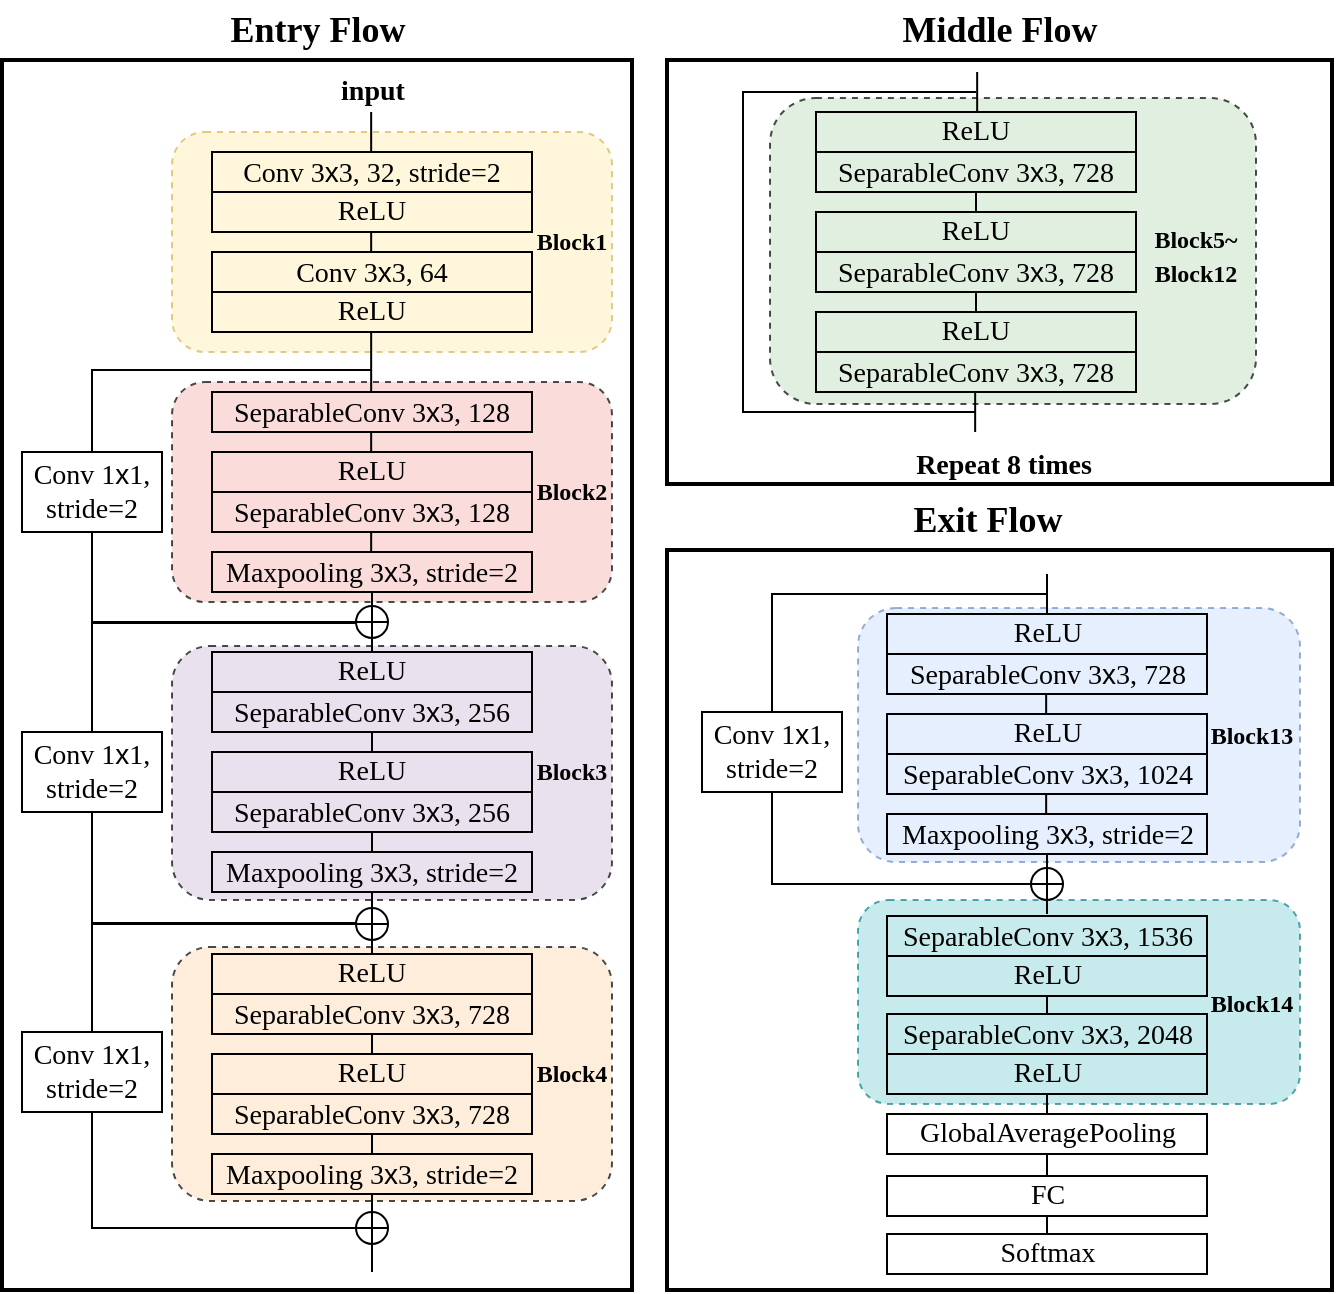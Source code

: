 <mxfile version="21.0.2" type="github" pages="4">
  <diagram name="第 1 页" id="05zJXQQo-lXWTsRvjE4Z">
    <mxGraphModel dx="1002" dy="549" grid="0" gridSize="10" guides="1" tooltips="1" connect="1" arrows="1" fold="1" page="1" pageScale="1" pageWidth="800" pageHeight="700" math="0" shadow="0">
      <root>
        <mxCell id="0" />
        <mxCell id="1" parent="0" />
        <mxCell id="wC2a1kBOCHKzVUe_9aMm-1" value="" style="rounded=1;whiteSpace=wrap;html=1;shadow=0;sketch=0;strokeColor=#d6b656;fontFamily=Times New Roman;fontSize=14;fillColor=#fff2cc;dashed=1;opacity=70;" vertex="1" parent="1">
          <mxGeometry x="140" y="91" width="220" height="110" as="geometry" />
        </mxCell>
        <mxCell id="wC2a1kBOCHKzVUe_9aMm-3" value="" style="rounded=1;whiteSpace=wrap;html=1;shadow=0;sketch=0;strokeColor=#0e8088;fontFamily=Times New Roman;fontSize=14;fillColor=#b0e3e6;dashed=1;opacity=70;" vertex="1" parent="1">
          <mxGeometry x="483" y="475" width="221" height="102" as="geometry" />
        </mxCell>
        <mxCell id="6ozdJL18VaXuNYZx4ikK-13" value="" style="rounded=1;whiteSpace=wrap;html=1;shadow=0;sketch=0;strokeColor=#6c8ebf;fontFamily=Times New Roman;fontSize=14;fillColor=#dae8fc;dashed=1;opacity=70;" parent="1" vertex="1">
          <mxGeometry x="483" y="329" width="221" height="127" as="geometry" />
        </mxCell>
        <mxCell id="6ozdJL18VaXuNYZx4ikK-11" value="" style="rounded=1;whiteSpace=wrap;html=1;shadow=0;sketch=0;strokeColor=default;fontFamily=Times New Roman;fontSize=14;fillColor=#d5e8d4;dashed=1;opacity=70;" parent="1" vertex="1">
          <mxGeometry x="439" y="74" width="243" height="153" as="geometry" />
        </mxCell>
        <mxCell id="6ozdJL18VaXuNYZx4ikK-9" value="" style="rounded=1;whiteSpace=wrap;html=1;shadow=0;sketch=0;strokeColor=default;fontFamily=Times New Roman;fontSize=14;fillColor=#ffe6cc;dashed=1;opacity=70;" parent="1" vertex="1">
          <mxGeometry x="140" y="498.5" width="220" height="127" as="geometry" />
        </mxCell>
        <mxCell id="6ozdJL18VaXuNYZx4ikK-6" value="" style="rounded=1;whiteSpace=wrap;html=1;shadow=0;sketch=0;strokeColor=default;fontFamily=Times New Roman;fontSize=14;fillColor=#e1d5e7;dashed=1;opacity=70;" parent="1" vertex="1">
          <mxGeometry x="140" y="348" width="220" height="127" as="geometry" />
        </mxCell>
        <mxCell id="6ozdJL18VaXuNYZx4ikK-4" value="" style="rounded=1;whiteSpace=wrap;html=1;shadow=0;sketch=0;strokeColor=default;fontFamily=Times New Roman;fontSize=14;fillColor=#f8cecc;dashed=1;opacity=70;" parent="1" vertex="1">
          <mxGeometry x="140" y="216" width="220" height="110" as="geometry" />
        </mxCell>
        <mxCell id="Xlg47leXmTcY63v79dRD-1" value="" style="rounded=0;whiteSpace=wrap;html=1;fillColor=none;strokeWidth=2;" parent="1" vertex="1">
          <mxGeometry x="55" y="55" width="315" height="615" as="geometry" />
        </mxCell>
        <mxCell id="Xlg47leXmTcY63v79dRD-2" value="&lt;font style=&quot;font-size: 14px;&quot;&gt;&lt;font face=&quot;Times New Roman&quot;&gt;Conv 3&lt;/font&gt;x&lt;font face=&quot;Times New Roman&quot;&gt;3, 32, stride=2&lt;/font&gt;&lt;/font&gt;" style="rounded=0;whiteSpace=wrap;html=1;fillColor=none;" parent="1" vertex="1">
          <mxGeometry x="160" y="101" width="160" height="20" as="geometry" />
        </mxCell>
        <mxCell id="Xlg47leXmTcY63v79dRD-3" value="&lt;font face=&quot;Times New Roman&quot;&gt;&lt;span style=&quot;font-size: 14px;&quot;&gt;ReLU&lt;/span&gt;&lt;/font&gt;" style="rounded=0;whiteSpace=wrap;html=1;fillColor=none;" parent="1" vertex="1">
          <mxGeometry x="160" y="121" width="160" height="20" as="geometry" />
        </mxCell>
        <mxCell id="Xlg47leXmTcY63v79dRD-4" value="&lt;font style=&quot;font-size: 14px;&quot;&gt;&lt;font face=&quot;Times New Roman&quot;&gt;Conv 3&lt;/font&gt;x&lt;font face=&quot;Times New Roman&quot;&gt;3, 64&lt;/font&gt;&lt;/font&gt;" style="rounded=0;whiteSpace=wrap;html=1;fillColor=none;" parent="1" vertex="1">
          <mxGeometry x="160" y="151" width="160" height="20" as="geometry" />
        </mxCell>
        <mxCell id="Xlg47leXmTcY63v79dRD-5" value="&lt;font face=&quot;Times New Roman&quot;&gt;&lt;span style=&quot;font-size: 14px;&quot;&gt;ReLU&lt;/span&gt;&lt;/font&gt;" style="rounded=0;whiteSpace=wrap;html=1;fillColor=none;" parent="1" vertex="1">
          <mxGeometry x="160" y="171" width="160" height="20" as="geometry" />
        </mxCell>
        <mxCell id="Xlg47leXmTcY63v79dRD-6" value="&lt;font style=&quot;font-size: 14px;&quot;&gt;&lt;font face=&quot;Times New Roman&quot;&gt;SeparableConv 3&lt;/font&gt;x&lt;font face=&quot;Times New Roman&quot;&gt;3, 128&lt;/font&gt;&lt;/font&gt;" style="rounded=0;whiteSpace=wrap;html=1;fillColor=none;strokeColor=default;" parent="1" vertex="1">
          <mxGeometry x="160" y="221" width="160" height="20" as="geometry" />
        </mxCell>
        <mxCell id="Xlg47leXmTcY63v79dRD-7" value="&lt;font face=&quot;Times New Roman&quot;&gt;&lt;span style=&quot;font-size: 14px;&quot;&gt;ReLU&lt;/span&gt;&lt;/font&gt;" style="rounded=0;whiteSpace=wrap;html=1;fillColor=none;strokeColor=default;" parent="1" vertex="1">
          <mxGeometry x="160" y="251" width="160" height="20" as="geometry" />
        </mxCell>
        <mxCell id="Xlg47leXmTcY63v79dRD-8" value="&lt;font style=&quot;font-size: 14px;&quot;&gt;&lt;font face=&quot;Times New Roman&quot;&gt;SeparableConv 3&lt;/font&gt;x&lt;font face=&quot;Times New Roman&quot;&gt;3, 128&lt;/font&gt;&lt;/font&gt;" style="rounded=0;whiteSpace=wrap;html=1;fillColor=none;strokeColor=default;" parent="1" vertex="1">
          <mxGeometry x="160" y="271" width="160" height="20" as="geometry" />
        </mxCell>
        <mxCell id="Xlg47leXmTcY63v79dRD-37" style="edgeStyle=orthogonalEdgeStyle;rounded=0;orthogonalLoop=1;jettySize=auto;html=1;exitX=0.5;exitY=1;exitDx=0;exitDy=0;entryX=0.5;entryY=0;entryDx=0;entryDy=0;fontFamily=Verdana;fontSize=14;endArrow=none;endFill=0;" parent="1" source="Xlg47leXmTcY63v79dRD-10" target="Xlg47leXmTcY63v79dRD-30" edge="1">
          <mxGeometry relative="1" as="geometry" />
        </mxCell>
        <mxCell id="Xlg47leXmTcY63v79dRD-10" value="&lt;font style=&quot;font-size: 14px;&quot;&gt;&lt;font face=&quot;Times New Roman&quot;&gt;Maxpooling&amp;nbsp;&lt;/font&gt;&lt;font style=&quot;border-color: var(--border-color);&quot; face=&quot;Times New Roman&quot;&gt;3&lt;/font&gt;&lt;font style=&quot;border-color: var(--border-color);&quot;&gt;x&lt;/font&gt;&lt;font style=&quot;border-color: var(--border-color);&quot; face=&quot;Times New Roman&quot;&gt;3&lt;/font&gt;&lt;font face=&quot;Times New Roman&quot;&gt;, stride=2&lt;/font&gt;&lt;/font&gt;" style="rounded=0;whiteSpace=wrap;html=1;fillColor=none;strokeColor=default;" parent="1" vertex="1">
          <mxGeometry x="160" y="301" width="160" height="20" as="geometry" />
        </mxCell>
        <mxCell id="Xlg47leXmTcY63v79dRD-43" style="edgeStyle=orthogonalEdgeStyle;rounded=0;orthogonalLoop=1;jettySize=auto;html=1;exitX=0.5;exitY=1;exitDx=0;exitDy=0;entryX=0.5;entryY=0;entryDx=0;entryDy=0;fontFamily=Verdana;fontSize=14;endArrow=none;endFill=0;" parent="1" source="Xlg47leXmTcY63v79dRD-11" target="Xlg47leXmTcY63v79dRD-12" edge="1">
          <mxGeometry relative="1" as="geometry" />
        </mxCell>
        <mxCell id="Xlg47leXmTcY63v79dRD-11" value="&lt;font style=&quot;font-size: 14px;&quot;&gt;&lt;font face=&quot;Times New Roman&quot;&gt;SeparableConv 3&lt;/font&gt;x&lt;font face=&quot;Times New Roman&quot;&gt;3, 256&lt;/font&gt;&lt;/font&gt;" style="rounded=0;whiteSpace=wrap;html=1;fillColor=none;" parent="1" vertex="1">
          <mxGeometry x="160" y="371" width="160" height="20" as="geometry" />
        </mxCell>
        <mxCell id="Xlg47leXmTcY63v79dRD-12" value="&lt;font face=&quot;Times New Roman&quot;&gt;&lt;span style=&quot;font-size: 14px;&quot;&gt;ReLU&lt;/span&gt;&lt;/font&gt;" style="rounded=0;whiteSpace=wrap;html=1;fillColor=none;" parent="1" vertex="1">
          <mxGeometry x="160" y="401" width="160" height="20" as="geometry" />
        </mxCell>
        <mxCell id="Xlg47leXmTcY63v79dRD-44" style="edgeStyle=orthogonalEdgeStyle;rounded=0;orthogonalLoop=1;jettySize=auto;html=1;exitX=0.5;exitY=1;exitDx=0;exitDy=0;entryX=0.5;entryY=0;entryDx=0;entryDy=0;fontFamily=Verdana;fontSize=14;endArrow=none;endFill=0;" parent="1" source="Xlg47leXmTcY63v79dRD-13" target="Xlg47leXmTcY63v79dRD-14" edge="1">
          <mxGeometry relative="1" as="geometry" />
        </mxCell>
        <mxCell id="Xlg47leXmTcY63v79dRD-13" value="&lt;font style=&quot;font-size: 14px;&quot;&gt;&lt;font face=&quot;Times New Roman&quot;&gt;SeparableConv 3&lt;/font&gt;x&lt;font face=&quot;Times New Roman&quot;&gt;3, 256&lt;/font&gt;&lt;/font&gt;" style="rounded=0;whiteSpace=wrap;html=1;fillColor=none;" parent="1" vertex="1">
          <mxGeometry x="160" y="421" width="160" height="20" as="geometry" />
        </mxCell>
        <mxCell id="Xlg47leXmTcY63v79dRD-64" style="edgeStyle=orthogonalEdgeStyle;rounded=0;orthogonalLoop=1;jettySize=auto;html=1;exitX=0.5;exitY=1;exitDx=0;exitDy=0;entryX=0.5;entryY=0;entryDx=0;entryDy=0;fontFamily=Verdana;fontSize=14;endArrow=none;endFill=0;" parent="1" source="Xlg47leXmTcY63v79dRD-14" target="Xlg47leXmTcY63v79dRD-63" edge="1">
          <mxGeometry relative="1" as="geometry" />
        </mxCell>
        <mxCell id="Xlg47leXmTcY63v79dRD-14" value="&lt;font style=&quot;font-size: 14px;&quot;&gt;&lt;font face=&quot;Times New Roman&quot;&gt;Maxpooling&amp;nbsp;&lt;/font&gt;&lt;font style=&quot;border-color: var(--border-color);&quot; face=&quot;Times New Roman&quot;&gt;3&lt;/font&gt;&lt;font style=&quot;border-color: var(--border-color);&quot;&gt;x&lt;/font&gt;&lt;font style=&quot;border-color: var(--border-color);&quot; face=&quot;Times New Roman&quot;&gt;3&lt;/font&gt;&lt;font face=&quot;Times New Roman&quot;&gt;, stride=2&lt;/font&gt;&lt;/font&gt;" style="rounded=0;whiteSpace=wrap;html=1;fillColor=none;" parent="1" vertex="1">
          <mxGeometry x="160" y="451" width="160" height="20" as="geometry" />
        </mxCell>
        <mxCell id="Xlg47leXmTcY63v79dRD-15" value="&lt;font face=&quot;Times New Roman&quot;&gt;&lt;span style=&quot;font-size: 14px;&quot;&gt;ReLU&lt;/span&gt;&lt;/font&gt;" style="rounded=0;whiteSpace=wrap;html=1;fillColor=none;strokeColor=default;" parent="1" vertex="1">
          <mxGeometry x="160" y="351" width="160" height="20" as="geometry" />
        </mxCell>
        <mxCell id="Xlg47leXmTcY63v79dRD-25" value="" style="endArrow=none;html=1;rounded=0;fontFamily=Verdana;fontSize=14;" parent="1" edge="1">
          <mxGeometry width="50" height="50" relative="1" as="geometry">
            <mxPoint x="239.58" y="101" as="sourcePoint" />
            <mxPoint x="239.58" y="81" as="targetPoint" />
          </mxGeometry>
        </mxCell>
        <mxCell id="Xlg47leXmTcY63v79dRD-26" value="" style="endArrow=none;html=1;rounded=0;fontFamily=Verdana;fontSize=14;" parent="1" edge="1">
          <mxGeometry width="50" height="50" relative="1" as="geometry">
            <mxPoint x="239.58" y="151" as="sourcePoint" />
            <mxPoint x="239.58" y="141" as="targetPoint" />
          </mxGeometry>
        </mxCell>
        <mxCell id="Xlg47leXmTcY63v79dRD-27" value="" style="endArrow=none;html=1;rounded=0;fontFamily=Verdana;fontSize=14;" parent="1" edge="1">
          <mxGeometry width="50" height="50" relative="1" as="geometry">
            <mxPoint x="239.58" y="221" as="sourcePoint" />
            <mxPoint x="239.58" y="191" as="targetPoint" />
          </mxGeometry>
        </mxCell>
        <mxCell id="Xlg47leXmTcY63v79dRD-28" value="" style="endArrow=none;html=1;rounded=0;fontFamily=Verdana;fontSize=14;" parent="1" edge="1">
          <mxGeometry width="50" height="50" relative="1" as="geometry">
            <mxPoint x="239.58" y="251" as="sourcePoint" />
            <mxPoint x="239.58" y="241" as="targetPoint" />
          </mxGeometry>
        </mxCell>
        <mxCell id="Xlg47leXmTcY63v79dRD-29" value="" style="endArrow=none;html=1;rounded=0;fontFamily=Verdana;fontSize=14;" parent="1" edge="1">
          <mxGeometry width="50" height="50" relative="1" as="geometry">
            <mxPoint x="239.58" y="301" as="sourcePoint" />
            <mxPoint x="239.58" y="291" as="targetPoint" />
          </mxGeometry>
        </mxCell>
        <mxCell id="Xlg47leXmTcY63v79dRD-39" style="edgeStyle=orthogonalEdgeStyle;rounded=0;orthogonalLoop=1;jettySize=auto;html=1;exitX=0.5;exitY=1;exitDx=0;exitDy=0;entryX=0.5;entryY=0;entryDx=0;entryDy=0;fontFamily=Verdana;fontSize=14;endArrow=none;endFill=0;" parent="1" source="Xlg47leXmTcY63v79dRD-30" target="Xlg47leXmTcY63v79dRD-15" edge="1">
          <mxGeometry relative="1" as="geometry" />
        </mxCell>
        <mxCell id="Xlg47leXmTcY63v79dRD-30" value="" style="shape=orEllipse;perimeter=ellipsePerimeter;whiteSpace=wrap;html=1;backgroundOutline=1;fontFamily=Verdana;fontSize=14;fillColor=none;" parent="1" vertex="1">
          <mxGeometry x="232" y="328" width="16" height="16" as="geometry" />
        </mxCell>
        <mxCell id="Xlg47leXmTcY63v79dRD-55" style="edgeStyle=orthogonalEdgeStyle;rounded=0;orthogonalLoop=1;jettySize=auto;html=1;exitX=0.5;exitY=1;exitDx=0;exitDy=0;entryX=0.5;entryY=0;entryDx=0;entryDy=0;fontFamily=Verdana;fontSize=14;endArrow=none;endFill=0;" parent="1" source="Xlg47leXmTcY63v79dRD-56" target="Xlg47leXmTcY63v79dRD-57" edge="1">
          <mxGeometry relative="1" as="geometry" />
        </mxCell>
        <mxCell id="Xlg47leXmTcY63v79dRD-56" value="&lt;font style=&quot;font-size: 14px;&quot;&gt;&lt;font face=&quot;Times New Roman&quot;&gt;SeparableConv 3&lt;/font&gt;x&lt;font face=&quot;Times New Roman&quot;&gt;3, 728&lt;/font&gt;&lt;/font&gt;" style="rounded=0;whiteSpace=wrap;html=1;fillColor=none;strokeColor=default;" parent="1" vertex="1">
          <mxGeometry x="160" y="522" width="160" height="20" as="geometry" />
        </mxCell>
        <mxCell id="Xlg47leXmTcY63v79dRD-57" value="&lt;font face=&quot;Times New Roman&quot;&gt;&lt;span style=&quot;font-size: 14px;&quot;&gt;ReLU&lt;/span&gt;&lt;/font&gt;" style="rounded=0;whiteSpace=wrap;html=1;fillColor=none;strokeColor=default;" parent="1" vertex="1">
          <mxGeometry x="160" y="552" width="160" height="20" as="geometry" />
        </mxCell>
        <mxCell id="Xlg47leXmTcY63v79dRD-58" style="edgeStyle=orthogonalEdgeStyle;rounded=0;orthogonalLoop=1;jettySize=auto;html=1;exitX=0.5;exitY=1;exitDx=0;exitDy=0;entryX=0.5;entryY=0;entryDx=0;entryDy=0;fontFamily=Verdana;fontSize=14;endArrow=none;endFill=0;" parent="1" source="Xlg47leXmTcY63v79dRD-59" target="Xlg47leXmTcY63v79dRD-60" edge="1">
          <mxGeometry relative="1" as="geometry" />
        </mxCell>
        <mxCell id="Xlg47leXmTcY63v79dRD-59" value="&lt;font style=&quot;font-size: 14px;&quot;&gt;&lt;font face=&quot;Times New Roman&quot;&gt;SeparableConv 3&lt;/font&gt;x&lt;font face=&quot;Times New Roman&quot;&gt;3, 728&lt;/font&gt;&lt;/font&gt;" style="rounded=0;whiteSpace=wrap;html=1;fillColor=none;strokeColor=default;" parent="1" vertex="1">
          <mxGeometry x="160" y="572" width="160" height="20" as="geometry" />
        </mxCell>
        <mxCell id="Xlg47leXmTcY63v79dRD-69" style="edgeStyle=orthogonalEdgeStyle;rounded=0;orthogonalLoop=1;jettySize=auto;html=1;exitX=0.5;exitY=1;exitDx=0;exitDy=0;entryX=0.5;entryY=0;entryDx=0;entryDy=0;fontFamily=Times New Roman;fontSize=14;endArrow=none;endFill=0;" parent="1" source="Xlg47leXmTcY63v79dRD-60" target="Xlg47leXmTcY63v79dRD-67" edge="1">
          <mxGeometry relative="1" as="geometry" />
        </mxCell>
        <mxCell id="Xlg47leXmTcY63v79dRD-60" value="&lt;font style=&quot;font-size: 14px;&quot;&gt;&lt;font face=&quot;Times New Roman&quot;&gt;Maxpooling&amp;nbsp;&lt;/font&gt;&lt;font style=&quot;border-color: var(--border-color);&quot; face=&quot;Times New Roman&quot;&gt;3&lt;/font&gt;&lt;font style=&quot;border-color: var(--border-color);&quot;&gt;x&lt;/font&gt;&lt;font style=&quot;border-color: var(--border-color);&quot; face=&quot;Times New Roman&quot;&gt;3&lt;/font&gt;&lt;font face=&quot;Times New Roman&quot;&gt;, stride=2&lt;/font&gt;&lt;/font&gt;" style="rounded=0;whiteSpace=wrap;html=1;fillColor=none;strokeColor=default;" parent="1" vertex="1">
          <mxGeometry x="160" y="602" width="160" height="20" as="geometry" />
        </mxCell>
        <mxCell id="Xlg47leXmTcY63v79dRD-61" value="&lt;font face=&quot;Times New Roman&quot;&gt;&lt;span style=&quot;font-size: 14px;&quot;&gt;ReLU&lt;/span&gt;&lt;/font&gt;" style="rounded=0;whiteSpace=wrap;html=1;fillColor=none;strokeColor=default;" parent="1" vertex="1">
          <mxGeometry x="160" y="502" width="160" height="20" as="geometry" />
        </mxCell>
        <mxCell id="Xlg47leXmTcY63v79dRD-62" style="edgeStyle=orthogonalEdgeStyle;rounded=0;orthogonalLoop=1;jettySize=auto;html=1;exitX=0.5;exitY=1;exitDx=0;exitDy=0;entryX=0.5;entryY=0;entryDx=0;entryDy=0;fontFamily=Verdana;fontSize=14;endArrow=none;endFill=0;" parent="1" source="Xlg47leXmTcY63v79dRD-63" target="Xlg47leXmTcY63v79dRD-61" edge="1">
          <mxGeometry relative="1" as="geometry" />
        </mxCell>
        <mxCell id="Xlg47leXmTcY63v79dRD-63" value="" style="shape=orEllipse;perimeter=ellipsePerimeter;whiteSpace=wrap;html=1;backgroundOutline=1;fontFamily=Verdana;fontSize=14;fillColor=none;" parent="1" vertex="1">
          <mxGeometry x="232" y="479" width="16" height="16" as="geometry" />
        </mxCell>
        <mxCell id="Xlg47leXmTcY63v79dRD-65" value="&lt;font face=&quot;Times New Roman&quot;&gt;input&lt;/font&gt;" style="text;strokeColor=none;fillColor=none;html=1;fontSize=14;fontStyle=1;verticalAlign=middle;align=center;fontFamily=Verdana;" parent="1" vertex="1">
          <mxGeometry x="195" y="61" width="90" height="20" as="geometry" />
        </mxCell>
        <mxCell id="Xlg47leXmTcY63v79dRD-66" style="edgeStyle=orthogonalEdgeStyle;rounded=0;orthogonalLoop=1;jettySize=auto;html=1;exitX=0.5;exitY=1;exitDx=0;exitDy=0;fontFamily=Verdana;fontSize=14;endArrow=none;endFill=0;" parent="1" source="Xlg47leXmTcY63v79dRD-67" edge="1">
          <mxGeometry relative="1" as="geometry">
            <mxPoint x="240" y="661" as="targetPoint" />
          </mxGeometry>
        </mxCell>
        <mxCell id="Xlg47leXmTcY63v79dRD-67" value="" style="shape=orEllipse;perimeter=ellipsePerimeter;whiteSpace=wrap;html=1;backgroundOutline=1;fontFamily=Verdana;fontSize=14;fillColor=none;" parent="1" vertex="1">
          <mxGeometry x="232" y="631" width="16" height="16" as="geometry" />
        </mxCell>
        <mxCell id="Xlg47leXmTcY63v79dRD-73" value="" style="edgeStyle=elbowEdgeStyle;elbow=horizontal;endArrow=none;html=1;curved=0;rounded=0;endSize=8;startSize=8;fontFamily=Times New Roman;fontSize=14;exitX=0;exitY=0.5;exitDx=0;exitDy=0;endFill=0;entryX=0;entryY=0.5;entryDx=0;entryDy=0;" parent="1" source="Xlg47leXmTcY63v79dRD-63" target="Xlg47leXmTcY63v79dRD-30" edge="1">
          <mxGeometry width="50" height="50" relative="1" as="geometry">
            <mxPoint x="226" y="471" as="sourcePoint" />
            <mxPoint x="234" y="341" as="targetPoint" />
            <Array as="points">
              <mxPoint x="100" y="410" />
            </Array>
          </mxGeometry>
        </mxCell>
        <mxCell id="Xlg47leXmTcY63v79dRD-74" value="&lt;font style=&quot;border-color: var(--border-color);&quot; face=&quot;Times New Roman&quot;&gt;Conv 1&lt;/font&gt;&lt;font face=&quot;Helvetica&quot; style=&quot;border-color: var(--border-color);&quot;&gt;x&lt;/font&gt;&lt;font style=&quot;border-color: var(--border-color);&quot;&gt;1&lt;/font&gt;&lt;font style=&quot;border-color: var(--border-color);&quot; face=&quot;Times New Roman&quot;&gt;, stride=2&lt;/font&gt;" style="rounded=0;whiteSpace=wrap;html=1;fontFamily=Times New Roman;fontSize=14;" parent="1" vertex="1">
          <mxGeometry x="65" y="391" width="70" height="40" as="geometry" />
        </mxCell>
        <mxCell id="Xlg47leXmTcY63v79dRD-75" value="" style="edgeStyle=elbowEdgeStyle;elbow=horizontal;endArrow=none;html=1;curved=0;rounded=0;endSize=8;startSize=8;fontFamily=Times New Roman;fontSize=14;exitX=0;exitY=0.5;exitDx=0;exitDy=0;endFill=0;entryX=0;entryY=0.5;entryDx=0;entryDy=0;" parent="1" source="Xlg47leXmTcY63v79dRD-67" edge="1">
          <mxGeometry width="50" height="50" relative="1" as="geometry">
            <mxPoint x="232" y="637.5" as="sourcePoint" />
            <mxPoint x="232" y="486.5" as="targetPoint" />
            <Array as="points">
              <mxPoint x="100" y="560" />
            </Array>
          </mxGeometry>
        </mxCell>
        <mxCell id="Xlg47leXmTcY63v79dRD-76" value="&lt;font style=&quot;border-color: var(--border-color);&quot; face=&quot;Times New Roman&quot;&gt;Conv 1&lt;/font&gt;&lt;font face=&quot;Helvetica&quot; style=&quot;border-color: var(--border-color);&quot;&gt;x&lt;/font&gt;&lt;font style=&quot;border-color: var(--border-color);&quot;&gt;1&lt;/font&gt;&lt;font style=&quot;border-color: var(--border-color);&quot; face=&quot;Times New Roman&quot;&gt;, stride=2&lt;/font&gt;" style="rounded=0;whiteSpace=wrap;html=1;fontFamily=Times New Roman;fontSize=14;" parent="1" vertex="1">
          <mxGeometry x="65" y="541" width="70" height="40" as="geometry" />
        </mxCell>
        <mxCell id="Xlg47leXmTcY63v79dRD-77" value="&lt;b&gt;&lt;font style=&quot;font-size: 18px;&quot; face=&quot;Times New Roman&quot;&gt;Entry Flow&lt;/font&gt;&lt;/b&gt;" style="text;html=1;strokeColor=none;fillColor=none;align=center;verticalAlign=middle;whiteSpace=wrap;rounded=0;fontSize=14;fontFamily=Helvetica;" parent="1" vertex="1">
          <mxGeometry x="162.5" y="25" width="100" height="30" as="geometry" />
        </mxCell>
        <mxCell id="Xlg47leXmTcY63v79dRD-78" value="" style="rounded=0;whiteSpace=wrap;html=1;fillColor=none;strokeWidth=2;" parent="1" vertex="1">
          <mxGeometry x="387.5" y="55" width="332.5" height="212" as="geometry" />
        </mxCell>
        <mxCell id="Xlg47leXmTcY63v79dRD-96" value="" style="endArrow=none;html=1;rounded=0;fontFamily=Verdana;fontSize=14;" parent="1" edge="1">
          <mxGeometry width="50" height="50" relative="1" as="geometry">
            <mxPoint x="542.58" y="81" as="sourcePoint" />
            <mxPoint x="542.58" y="61" as="targetPoint" />
          </mxGeometry>
        </mxCell>
        <mxCell id="Xlg47leXmTcY63v79dRD-122" value="&lt;b&gt;&lt;font style=&quot;font-size: 18px;&quot; face=&quot;Times New Roman&quot;&gt;Middle Flow&lt;/font&gt;&lt;/b&gt;" style="text;html=1;strokeColor=none;fillColor=none;align=center;verticalAlign=middle;whiteSpace=wrap;rounded=0;fontSize=14;fontFamily=Helvetica;" parent="1" vertex="1">
          <mxGeometry x="503.75" y="25" width="100" height="30" as="geometry" />
        </mxCell>
        <mxCell id="Xlg47leXmTcY63v79dRD-123" value="&lt;font face=&quot;Times New Roman&quot;&gt;&lt;span style=&quot;font-size: 14px;&quot;&gt;ReLU&lt;/span&gt;&lt;/font&gt;" style="rounded=0;whiteSpace=wrap;html=1;fillColor=none;strokeColor=default;" parent="1" vertex="1">
          <mxGeometry x="462" y="81" width="160" height="20" as="geometry" />
        </mxCell>
        <mxCell id="Xlg47leXmTcY63v79dRD-133" style="edgeStyle=orthogonalEdgeStyle;rounded=0;orthogonalLoop=1;jettySize=auto;html=1;exitX=0.5;exitY=1;exitDx=0;exitDy=0;entryX=0.5;entryY=0;entryDx=0;entryDy=0;fontFamily=Times New Roman;fontSize=18;endArrow=none;endFill=0;" parent="1" source="Xlg47leXmTcY63v79dRD-124" target="Xlg47leXmTcY63v79dRD-131" edge="1">
          <mxGeometry relative="1" as="geometry" />
        </mxCell>
        <mxCell id="Xlg47leXmTcY63v79dRD-124" value="&lt;font style=&quot;font-size: 14px;&quot;&gt;&lt;font face=&quot;Times New Roman&quot;&gt;SeparableConv 3&lt;/font&gt;x&lt;font face=&quot;Times New Roman&quot;&gt;3, 728&lt;/font&gt;&lt;/font&gt;" style="rounded=0;whiteSpace=wrap;html=1;fillColor=none;" parent="1" vertex="1">
          <mxGeometry x="462" y="101" width="160" height="20" as="geometry" />
        </mxCell>
        <mxCell id="Xlg47leXmTcY63v79dRD-134" style="edgeStyle=orthogonalEdgeStyle;rounded=0;orthogonalLoop=1;jettySize=auto;html=1;exitX=0.5;exitY=1;exitDx=0;exitDy=0;entryX=0.5;entryY=0;entryDx=0;entryDy=0;fontFamily=Times New Roman;fontSize=18;endArrow=none;endFill=0;" parent="1" source="Xlg47leXmTcY63v79dRD-128" target="Xlg47leXmTcY63v79dRD-129" edge="1">
          <mxGeometry relative="1" as="geometry" />
        </mxCell>
        <mxCell id="Xlg47leXmTcY63v79dRD-128" value="&lt;font style=&quot;font-size: 14px;&quot;&gt;&lt;font face=&quot;Times New Roman&quot;&gt;SeparableConv 3&lt;/font&gt;x&lt;font face=&quot;Times New Roman&quot;&gt;3, 728&lt;/font&gt;&lt;/font&gt;" style="rounded=0;whiteSpace=wrap;html=1;fillColor=none;" parent="1" vertex="1">
          <mxGeometry x="462" y="151" width="160" height="20" as="geometry" />
        </mxCell>
        <mxCell id="Xlg47leXmTcY63v79dRD-129" value="&lt;font face=&quot;Times New Roman&quot;&gt;&lt;span style=&quot;font-size: 14px;&quot;&gt;ReLU&lt;/span&gt;&lt;/font&gt;" style="rounded=0;whiteSpace=wrap;html=1;fillColor=none;" parent="1" vertex="1">
          <mxGeometry x="462" y="181" width="160" height="20" as="geometry" />
        </mxCell>
        <mxCell id="Xlg47leXmTcY63v79dRD-130" value="&lt;font style=&quot;font-size: 14px;&quot;&gt;&lt;font face=&quot;Times New Roman&quot;&gt;SeparableConv 3&lt;/font&gt;x&lt;font face=&quot;Times New Roman&quot;&gt;3, 728&lt;/font&gt;&lt;/font&gt;" style="rounded=0;whiteSpace=wrap;html=1;fillColor=none;" parent="1" vertex="1">
          <mxGeometry x="462" y="201" width="160" height="20" as="geometry" />
        </mxCell>
        <mxCell id="Xlg47leXmTcY63v79dRD-131" value="&lt;font face=&quot;Times New Roman&quot;&gt;&lt;span style=&quot;font-size: 14px;&quot;&gt;ReLU&lt;/span&gt;&lt;/font&gt;" style="rounded=0;whiteSpace=wrap;html=1;fillColor=none;" parent="1" vertex="1">
          <mxGeometry x="462" y="131" width="160" height="20" as="geometry" />
        </mxCell>
        <mxCell id="Xlg47leXmTcY63v79dRD-132" value="" style="edgeStyle=elbowEdgeStyle;elbow=horizontal;endArrow=none;html=1;curved=0;rounded=0;endSize=8;startSize=8;fontFamily=Times New Roman;fontSize=14;endFill=0;" parent="1" edge="1">
          <mxGeometry width="50" height="50" relative="1" as="geometry">
            <mxPoint x="542" y="231" as="sourcePoint" />
            <mxPoint x="542" y="71" as="targetPoint" />
            <Array as="points">
              <mxPoint x="425.5" y="147" />
            </Array>
          </mxGeometry>
        </mxCell>
        <mxCell id="Xlg47leXmTcY63v79dRD-135" value="" style="endArrow=none;html=1;rounded=0;fontFamily=Verdana;fontSize=14;" parent="1" edge="1">
          <mxGeometry width="50" height="50" relative="1" as="geometry">
            <mxPoint x="541.58" y="241" as="sourcePoint" />
            <mxPoint x="541.58" y="221" as="targetPoint" />
          </mxGeometry>
        </mxCell>
        <mxCell id="Xlg47leXmTcY63v79dRD-136" value="" style="rounded=0;whiteSpace=wrap;html=1;fillColor=none;strokeWidth=2;" parent="1" vertex="1">
          <mxGeometry x="387.5" y="300" width="332.5" height="370" as="geometry" />
        </mxCell>
        <mxCell id="Xlg47leXmTcY63v79dRD-141" value="&lt;font style=&quot;font-size: 14px;&quot;&gt;&lt;font face=&quot;Times New Roman&quot;&gt;SeparableConv 3&lt;/font&gt;x&lt;font face=&quot;Times New Roman&quot;&gt;3, 728&lt;/font&gt;&lt;/font&gt;" style="rounded=0;whiteSpace=wrap;html=1;fillColor=none;strokeColor=#000000;" parent="1" vertex="1">
          <mxGeometry x="497.5" y="352" width="160" height="20" as="geometry" />
        </mxCell>
        <mxCell id="Xlg47leXmTcY63v79dRD-142" value="&lt;font face=&quot;Times New Roman&quot;&gt;&lt;span style=&quot;font-size: 14px;&quot;&gt;ReLU&lt;/span&gt;&lt;/font&gt;" style="rounded=0;whiteSpace=wrap;html=1;fillColor=none;" parent="1" vertex="1">
          <mxGeometry x="497.5" y="382" width="160" height="20" as="geometry" />
        </mxCell>
        <mxCell id="Xlg47leXmTcY63v79dRD-143" value="&lt;font style=&quot;font-size: 14px;&quot;&gt;&lt;font face=&quot;Times New Roman&quot;&gt;SeparableConv 3&lt;/font&gt;x&lt;font face=&quot;Times New Roman&quot;&gt;3, 1024&lt;/font&gt;&lt;/font&gt;" style="rounded=0;whiteSpace=wrap;html=1;fillColor=none;" parent="1" vertex="1">
          <mxGeometry x="497.5" y="402" width="160" height="20" as="geometry" />
        </mxCell>
        <mxCell id="Xlg47leXmTcY63v79dRD-144" style="edgeStyle=orthogonalEdgeStyle;rounded=0;orthogonalLoop=1;jettySize=auto;html=1;exitX=0.5;exitY=1;exitDx=0;exitDy=0;entryX=0.5;entryY=0;entryDx=0;entryDy=0;fontFamily=Verdana;fontSize=14;endArrow=none;endFill=0;" parent="1" source="Xlg47leXmTcY63v79dRD-145" target="Xlg47leXmTcY63v79dRD-160" edge="1">
          <mxGeometry relative="1" as="geometry" />
        </mxCell>
        <mxCell id="Xlg47leXmTcY63v79dRD-145" value="&lt;font style=&quot;font-size: 14px;&quot;&gt;&lt;font face=&quot;Times New Roman&quot;&gt;Maxpooling&amp;nbsp;&lt;/font&gt;&lt;font style=&quot;border-color: var(--border-color);&quot; face=&quot;Times New Roman&quot;&gt;3&lt;/font&gt;&lt;font style=&quot;border-color: var(--border-color);&quot;&gt;x&lt;/font&gt;&lt;font style=&quot;border-color: var(--border-color);&quot; face=&quot;Times New Roman&quot;&gt;3&lt;/font&gt;&lt;font face=&quot;Times New Roman&quot;&gt;, stride=2&lt;/font&gt;&lt;/font&gt;" style="rounded=0;whiteSpace=wrap;html=1;fillColor=none;" parent="1" vertex="1">
          <mxGeometry x="497.5" y="432" width="160" height="20" as="geometry" />
        </mxCell>
        <mxCell id="Xlg47leXmTcY63v79dRD-147" value="&lt;font style=&quot;font-size: 14px;&quot;&gt;&lt;font face=&quot;Times New Roman&quot;&gt;SeparableConv 3&lt;/font&gt;x&lt;font face=&quot;Times New Roman&quot;&gt;3, 1536&lt;/font&gt;&lt;/font&gt;" style="rounded=0;whiteSpace=wrap;html=1;fillColor=none;" parent="1" vertex="1">
          <mxGeometry x="497.5" y="483" width="160" height="20" as="geometry" />
        </mxCell>
        <mxCell id="Xlg47leXmTcY63v79dRD-185" style="edgeStyle=orthogonalEdgeStyle;rounded=0;orthogonalLoop=1;jettySize=auto;html=1;exitX=0.5;exitY=1;exitDx=0;exitDy=0;entryX=0.5;entryY=0;entryDx=0;entryDy=0;fontFamily=Times New Roman;fontSize=14;endArrow=none;endFill=0;" parent="1" source="Xlg47leXmTcY63v79dRD-148" target="Xlg47leXmTcY63v79dRD-150" edge="1">
          <mxGeometry relative="1" as="geometry" />
        </mxCell>
        <mxCell id="Xlg47leXmTcY63v79dRD-148" value="&lt;font face=&quot;Times New Roman&quot;&gt;&lt;span style=&quot;font-size: 14px;&quot;&gt;ReLU&lt;/span&gt;&lt;/font&gt;" style="rounded=0;whiteSpace=wrap;html=1;fillColor=none;" parent="1" vertex="1">
          <mxGeometry x="497.5" y="503" width="160" height="20" as="geometry" />
        </mxCell>
        <mxCell id="Xlg47leXmTcY63v79dRD-150" value="&lt;font style=&quot;font-size: 14px;&quot;&gt;&lt;font face=&quot;Times New Roman&quot;&gt;SeparableConv 3&lt;/font&gt;x&lt;font face=&quot;Times New Roman&quot;&gt;3, 2048&lt;/font&gt;&lt;/font&gt;" style="rounded=0;whiteSpace=wrap;html=1;fillColor=none;" parent="1" vertex="1">
          <mxGeometry x="497.5" y="532" width="160" height="20" as="geometry" />
        </mxCell>
        <mxCell id="Xlg47leXmTcY63v79dRD-157" value="" style="endArrow=none;html=1;rounded=0;fontFamily=Verdana;fontSize=14;" parent="1" edge="1">
          <mxGeometry width="50" height="50" relative="1" as="geometry">
            <mxPoint x="577.08" y="382" as="sourcePoint" />
            <mxPoint x="577.08" y="372" as="targetPoint" />
          </mxGeometry>
        </mxCell>
        <mxCell id="Xlg47leXmTcY63v79dRD-158" value="" style="endArrow=none;html=1;rounded=0;fontFamily=Verdana;fontSize=14;" parent="1" edge="1">
          <mxGeometry width="50" height="50" relative="1" as="geometry">
            <mxPoint x="577.08" y="432" as="sourcePoint" />
            <mxPoint x="577.08" y="422" as="targetPoint" />
          </mxGeometry>
        </mxCell>
        <mxCell id="Xlg47leXmTcY63v79dRD-159" style="edgeStyle=orthogonalEdgeStyle;rounded=0;orthogonalLoop=1;jettySize=auto;html=1;exitX=0.5;exitY=1;exitDx=0;exitDy=0;entryX=0.5;entryY=0;entryDx=0;entryDy=0;fontFamily=Verdana;fontSize=14;endArrow=none;endFill=0;" parent="1" source="Xlg47leXmTcY63v79dRD-160" edge="1">
          <mxGeometry relative="1" as="geometry">
            <mxPoint x="577.5" y="482" as="targetPoint" />
          </mxGeometry>
        </mxCell>
        <mxCell id="Xlg47leXmTcY63v79dRD-160" value="" style="shape=orEllipse;perimeter=ellipsePerimeter;whiteSpace=wrap;html=1;backgroundOutline=1;fontFamily=Verdana;fontSize=14;fillColor=none;" parent="1" vertex="1">
          <mxGeometry x="569.5" y="459" width="16" height="16" as="geometry" />
        </mxCell>
        <mxCell id="Xlg47leXmTcY63v79dRD-189" style="edgeStyle=orthogonalEdgeStyle;rounded=0;orthogonalLoop=1;jettySize=auto;html=1;exitX=0.5;exitY=1;exitDx=0;exitDy=0;entryX=0.5;entryY=0;entryDx=0;entryDy=0;fontFamily=Times New Roman;fontSize=14;endArrow=none;endFill=0;" parent="1" source="Xlg47leXmTcY63v79dRD-168" target="Xlg47leXmTcY63v79dRD-187" edge="1">
          <mxGeometry relative="1" as="geometry" />
        </mxCell>
        <mxCell id="Xlg47leXmTcY63v79dRD-168" value="&lt;font face=&quot;Times New Roman&quot;&gt;&lt;span style=&quot;font-size: 14px;&quot;&gt;ReLU&lt;/span&gt;&lt;/font&gt;" style="rounded=0;whiteSpace=wrap;html=1;fillColor=none;" parent="1" vertex="1">
          <mxGeometry x="497.5" y="552" width="160" height="20" as="geometry" />
        </mxCell>
        <mxCell id="Xlg47leXmTcY63v79dRD-174" value="" style="edgeStyle=elbowEdgeStyle;elbow=horizontal;endArrow=none;html=1;curved=0;rounded=0;endSize=8;startSize=8;fontFamily=Times New Roman;fontSize=14;exitX=0;exitY=0.5;exitDx=0;exitDy=0;endFill=0;" parent="1" source="Xlg47leXmTcY63v79dRD-160" edge="1">
          <mxGeometry width="50" height="50" relative="1" as="geometry">
            <mxPoint x="567.5" y="507" as="sourcePoint" />
            <mxPoint x="577.5" y="322" as="targetPoint" />
            <Array as="points">
              <mxPoint x="440" y="390" />
            </Array>
          </mxGeometry>
        </mxCell>
        <mxCell id="Xlg47leXmTcY63v79dRD-175" value="&lt;font style=&quot;border-color: var(--border-color);&quot; face=&quot;Times New Roman&quot;&gt;Conv 1&lt;/font&gt;&lt;font face=&quot;Helvetica&quot; style=&quot;border-color: var(--border-color);&quot;&gt;x&lt;/font&gt;&lt;font style=&quot;border-color: var(--border-color);&quot;&gt;1&lt;/font&gt;&lt;font style=&quot;border-color: var(--border-color);&quot; face=&quot;Times New Roman&quot;&gt;, stride=2&lt;/font&gt;" style="rounded=0;whiteSpace=wrap;html=1;fontFamily=Times New Roman;fontSize=14;" parent="1" vertex="1">
          <mxGeometry x="405" y="381" width="70" height="40" as="geometry" />
        </mxCell>
        <mxCell id="Xlg47leXmTcY63v79dRD-180" value="&lt;b&gt;&lt;font style=&quot;font-size: 18px;&quot; face=&quot;Times New Roman&quot;&gt;Exit Flow&lt;/font&gt;&lt;/b&gt;" style="text;html=1;strokeColor=none;fillColor=none;align=center;verticalAlign=middle;whiteSpace=wrap;rounded=0;fontSize=14;fontFamily=Helvetica;" parent="1" vertex="1">
          <mxGeometry x="497.5" y="270" width="100" height="30" as="geometry" />
        </mxCell>
        <mxCell id="Xlg47leXmTcY63v79dRD-181" value="&lt;font style=&quot;font-size: 14px;&quot;&gt;&lt;b&gt;Repeat 8 times&lt;/b&gt;&lt;/font&gt;" style="text;html=1;strokeColor=none;fillColor=none;align=center;verticalAlign=middle;whiteSpace=wrap;rounded=0;fontSize=18;fontFamily=Times New Roman;" parent="1" vertex="1">
          <mxGeometry x="501" y="241" width="110" height="30" as="geometry" />
        </mxCell>
        <mxCell id="Xlg47leXmTcY63v79dRD-184" value="&lt;font face=&quot;Times New Roman&quot;&gt;&lt;span style=&quot;font-size: 14px;&quot;&gt;ReLU&lt;/span&gt;&lt;/font&gt;" style="rounded=0;whiteSpace=wrap;html=1;fillColor=none;strokeColor=default;fontColor=#000000;" parent="1" vertex="1">
          <mxGeometry x="497.5" y="332" width="160" height="20" as="geometry" />
        </mxCell>
        <mxCell id="Xlg47leXmTcY63v79dRD-193" style="edgeStyle=orthogonalEdgeStyle;rounded=0;orthogonalLoop=1;jettySize=auto;html=1;exitX=0.5;exitY=1;exitDx=0;exitDy=0;entryX=0.5;entryY=0;entryDx=0;entryDy=0;fontFamily=Times New Roman;fontSize=14;endArrow=none;endFill=0;" parent="1" source="Xlg47leXmTcY63v79dRD-187" target="Xlg47leXmTcY63v79dRD-191" edge="1">
          <mxGeometry relative="1" as="geometry" />
        </mxCell>
        <mxCell id="Xlg47leXmTcY63v79dRD-187" value="&lt;font face=&quot;Times New Roman&quot;&gt;&lt;span style=&quot;font-size: 14px;&quot;&gt;GlobalAveragePooling&lt;/span&gt;&lt;/font&gt;" style="rounded=0;whiteSpace=wrap;html=1;fillColor=none;" parent="1" vertex="1">
          <mxGeometry x="497.5" y="582" width="160" height="20" as="geometry" />
        </mxCell>
        <mxCell id="Xlg47leXmTcY63v79dRD-194" style="edgeStyle=orthogonalEdgeStyle;rounded=0;orthogonalLoop=1;jettySize=auto;html=1;exitX=0.5;exitY=1;exitDx=0;exitDy=0;entryX=0.5;entryY=0;entryDx=0;entryDy=0;fontFamily=Times New Roman;fontSize=14;endArrow=none;endFill=0;" parent="1" source="Xlg47leXmTcY63v79dRD-191" target="Xlg47leXmTcY63v79dRD-192" edge="1">
          <mxGeometry relative="1" as="geometry" />
        </mxCell>
        <mxCell id="Xlg47leXmTcY63v79dRD-191" value="&lt;font face=&quot;Times New Roman&quot;&gt;&lt;span style=&quot;font-size: 14px;&quot;&gt;FC&lt;/span&gt;&lt;/font&gt;" style="rounded=0;whiteSpace=wrap;html=1;fillColor=none;" parent="1" vertex="1">
          <mxGeometry x="497.5" y="613" width="160" height="20" as="geometry" />
        </mxCell>
        <mxCell id="Xlg47leXmTcY63v79dRD-192" value="&lt;font face=&quot;Times New Roman&quot;&gt;&lt;span style=&quot;font-size: 14px;&quot;&gt;Softmax&lt;/span&gt;&lt;/font&gt;" style="rounded=0;whiteSpace=wrap;html=1;fillColor=none;" parent="1" vertex="1">
          <mxGeometry x="497.5" y="642" width="160" height="20" as="geometry" />
        </mxCell>
        <mxCell id="Xlg47leXmTcY63v79dRD-195" value="" style="endArrow=none;html=1;rounded=0;fontFamily=Times New Roman;fontSize=14;" parent="1" edge="1">
          <mxGeometry width="50" height="50" relative="1" as="geometry">
            <mxPoint x="577.5" y="332" as="sourcePoint" />
            <mxPoint x="577.5" y="312" as="targetPoint" />
          </mxGeometry>
        </mxCell>
        <mxCell id="6ozdJL18VaXuNYZx4ikK-3" value="" style="edgeStyle=elbowEdgeStyle;elbow=horizontal;endArrow=none;html=1;curved=0;rounded=0;endSize=8;startSize=8;fontFamily=Times New Roman;fontSize=14;exitX=0;exitY=0.5;exitDx=0;exitDy=0;endFill=0;" parent="1" edge="1">
          <mxGeometry width="50" height="50" relative="1" as="geometry">
            <mxPoint x="232" y="336.5" as="sourcePoint" />
            <mxPoint x="240" y="210" as="targetPoint" />
            <Array as="points">
              <mxPoint x="100" y="280" />
            </Array>
          </mxGeometry>
        </mxCell>
        <mxCell id="Xlg47leXmTcY63v79dRD-72" value="&lt;font style=&quot;border-color: var(--border-color);&quot; face=&quot;Times New Roman&quot;&gt;Conv 1&lt;/font&gt;&lt;font face=&quot;Helvetica&quot; style=&quot;border-color: var(--border-color);&quot;&gt;x&lt;/font&gt;&lt;font style=&quot;border-color: var(--border-color);&quot;&gt;1&lt;/font&gt;&lt;font style=&quot;border-color: var(--border-color);&quot; face=&quot;Times New Roman&quot;&gt;, stride=2&lt;/font&gt;" style="rounded=0;whiteSpace=wrap;html=1;fontFamily=Times New Roman;fontSize=14;fillColor=default;" parent="1" vertex="1">
          <mxGeometry x="65" y="251" width="70" height="40" as="geometry" />
        </mxCell>
        <mxCell id="6ozdJL18VaXuNYZx4ikK-5" value="&lt;b&gt;&lt;font style=&quot;font-size: 12px;&quot;&gt;Block2&lt;/font&gt;&lt;/b&gt;" style="text;html=1;strokeColor=none;fillColor=none;align=center;verticalAlign=middle;whiteSpace=wrap;rounded=0;fontSize=14;fontFamily=Times New Roman;rotation=0;" parent="1" vertex="1">
          <mxGeometry x="310" y="256" width="60" height="30" as="geometry" />
        </mxCell>
        <mxCell id="6ozdJL18VaXuNYZx4ikK-7" value="&lt;b&gt;&lt;font style=&quot;font-size: 12px;&quot;&gt;Block3&lt;/font&gt;&lt;/b&gt;" style="text;html=1;strokeColor=none;fillColor=none;align=center;verticalAlign=middle;whiteSpace=wrap;rounded=0;fontSize=14;fontFamily=Times New Roman;rotation=0;" parent="1" vertex="1">
          <mxGeometry x="310" y="396" width="60" height="30" as="geometry" />
        </mxCell>
        <mxCell id="6ozdJL18VaXuNYZx4ikK-10" value="&lt;b&gt;&lt;font style=&quot;font-size: 12px;&quot;&gt;Block4&lt;/font&gt;&lt;/b&gt;" style="text;html=1;strokeColor=none;fillColor=none;align=center;verticalAlign=middle;whiteSpace=wrap;rounded=0;fontSize=14;fontFamily=Times New Roman;rotation=0;" parent="1" vertex="1">
          <mxGeometry x="310" y="546.5" width="60" height="30" as="geometry" />
        </mxCell>
        <mxCell id="6ozdJL18VaXuNYZx4ikK-12" value="&lt;b&gt;&lt;font style=&quot;font-size: 12px;&quot;&gt;Block5~&lt;br&gt;Block12&lt;/font&gt;&lt;/b&gt;" style="text;html=1;strokeColor=none;fillColor=none;align=center;verticalAlign=middle;whiteSpace=wrap;rounded=0;fontSize=14;fontFamily=Times New Roman;rotation=0;" parent="1" vertex="1">
          <mxGeometry x="622" y="138" width="60" height="30" as="geometry" />
        </mxCell>
        <mxCell id="6ozdJL18VaXuNYZx4ikK-15" value="&lt;b&gt;&lt;font style=&quot;font-size: 12px;&quot;&gt;Block13&lt;/font&gt;&lt;/b&gt;" style="text;html=1;strokeColor=none;fillColor=none;align=center;verticalAlign=middle;whiteSpace=wrap;rounded=0;fontSize=14;fontFamily=Times New Roman;rotation=0;" parent="1" vertex="1">
          <mxGeometry x="650" y="378" width="60" height="30" as="geometry" />
        </mxCell>
        <mxCell id="wC2a1kBOCHKzVUe_9aMm-2" value="&lt;b&gt;&lt;font style=&quot;font-size: 12px;&quot;&gt;Block1&lt;/font&gt;&lt;/b&gt;" style="text;html=1;strokeColor=none;fillColor=none;align=center;verticalAlign=middle;whiteSpace=wrap;rounded=0;fontSize=14;fontFamily=Times New Roman;rotation=0;" vertex="1" parent="1">
          <mxGeometry x="310" y="131" width="60" height="30" as="geometry" />
        </mxCell>
        <mxCell id="wC2a1kBOCHKzVUe_9aMm-4" value="&lt;b&gt;&lt;font style=&quot;font-size: 12px;&quot;&gt;Block14&lt;/font&gt;&lt;/b&gt;" style="text;html=1;strokeColor=none;fillColor=none;align=center;verticalAlign=middle;whiteSpace=wrap;rounded=0;fontSize=14;fontFamily=Times New Roman;rotation=0;" vertex="1" parent="1">
          <mxGeometry x="650" y="512" width="60" height="30" as="geometry" />
        </mxCell>
      </root>
    </mxGraphModel>
  </diagram>
  <diagram id="w48w55xHy9CejdCLDtPW" name="第 2 页">
    <mxGraphModel dx="1324" dy="1079" grid="1" gridSize="10" guides="1" tooltips="1" connect="1" arrows="1" fold="1" page="1" pageScale="1" pageWidth="600" pageHeight="700" math="0" shadow="0">
      <root>
        <mxCell id="0" />
        <mxCell id="1" parent="0" />
        <mxCell id="eTO-8e2z-vpNdhMMYDIA-1" value="&lt;font style=&quot;font-size: 14px;&quot;&gt;&lt;b&gt;&lt;font face=&quot;Times New Roman&quot;&gt;Conv 3&lt;/font&gt;x&lt;font face=&quot;Times New Roman&quot;&gt;3, 32, stride=2&lt;/font&gt;&lt;/b&gt;&lt;/font&gt;" style="rounded=0;whiteSpace=wrap;html=1;fillColor=none;rotation=0;" vertex="1" parent="1">
          <mxGeometry x="-540" y="-150" width="160" height="20" as="geometry" />
        </mxCell>
        <mxCell id="KONmvBNLMnKbqV7P2kiA-4" style="edgeStyle=orthogonalEdgeStyle;rounded=0;orthogonalLoop=1;jettySize=auto;html=1;exitX=0.5;exitY=1;exitDx=0;exitDy=0;entryX=0.5;entryY=0;entryDx=0;entryDy=0;fontFamily=Times New Roman;fontSize=14;endArrow=none;endFill=0;strokeWidth=2;" edge="1" parent="1" source="_QqwfNl0AGWl90qonNFT-1" target="n2ZtTMvOaIX6v60DVQm_-1">
          <mxGeometry relative="1" as="geometry" />
        </mxCell>
        <mxCell id="_QqwfNl0AGWl90qonNFT-1" value="&lt;font face=&quot;Times New Roman&quot;&gt;&lt;span style=&quot;font-size: 14px;&quot;&gt;&lt;b&gt;ReLU&lt;/b&gt;&lt;/span&gt;&lt;/font&gt;" style="rounded=0;whiteSpace=wrap;html=1;fillColor=none;rotation=0;" vertex="1" parent="1">
          <mxGeometry x="-540" y="-130" width="160" height="20" as="geometry" />
        </mxCell>
        <mxCell id="n2ZtTMvOaIX6v60DVQm_-1" value="&lt;font style=&quot;font-size: 14px;&quot;&gt;&lt;b&gt;&lt;font face=&quot;Times New Roman&quot;&gt;Conv 3&lt;/font&gt;x&lt;font face=&quot;Times New Roman&quot;&gt;3, 64&lt;/font&gt;&lt;/b&gt;&lt;/font&gt;" style="rounded=0;whiteSpace=wrap;html=1;fillColor=none;rotation=0;" vertex="1" parent="1">
          <mxGeometry x="-540" y="-100" width="160" height="20" as="geometry" />
        </mxCell>
        <mxCell id="KONmvBNLMnKbqV7P2kiA-5" style="edgeStyle=orthogonalEdgeStyle;rounded=0;orthogonalLoop=1;jettySize=auto;html=1;exitX=0.5;exitY=1;exitDx=0;exitDy=0;entryX=0.5;entryY=0;entryDx=0;entryDy=0;fontFamily=Times New Roman;fontSize=14;endArrow=none;endFill=0;strokeWidth=2;" edge="1" parent="1" source="n2ZtTMvOaIX6v60DVQm_-2" target="n2ZtTMvOaIX6v60DVQm_-4">
          <mxGeometry relative="1" as="geometry" />
        </mxCell>
        <mxCell id="n2ZtTMvOaIX6v60DVQm_-2" value="&lt;font face=&quot;Times New Roman&quot;&gt;&lt;span style=&quot;font-size: 14px;&quot;&gt;&lt;b&gt;ReLU&lt;/b&gt;&lt;/span&gt;&lt;/font&gt;" style="rounded=0;whiteSpace=wrap;html=1;fillColor=none;rotation=0;" vertex="1" parent="1">
          <mxGeometry x="-540" y="-80" width="160" height="20" as="geometry" />
        </mxCell>
        <mxCell id="2epIzkR6nm02Q26xvkvk-1" style="edgeStyle=orthogonalEdgeStyle;rounded=0;orthogonalLoop=1;jettySize=auto;html=1;exitX=0.5;exitY=1;exitDx=0;exitDy=0;entryX=0.5;entryY=0;entryDx=0;entryDy=0;strokeWidth=2;fontFamily=Times New Roman;fontSize=14;endArrow=none;endFill=0;" edge="1" parent="1" source="n2ZtTMvOaIX6v60DVQm_-4" target="n2ZtTMvOaIX6v60DVQm_-5">
          <mxGeometry relative="1" as="geometry" />
        </mxCell>
        <mxCell id="n2ZtTMvOaIX6v60DVQm_-4" value="&lt;font face=&quot;Times New Roman&quot;&gt;&lt;span style=&quot;font-size: 14px;&quot;&gt;&lt;b&gt;Block 1&lt;/b&gt;&lt;/span&gt;&lt;/font&gt;" style="rounded=0;whiteSpace=wrap;html=1;fillColor=none;rotation=0;" vertex="1" parent="1">
          <mxGeometry x="-540" y="-40" width="160" height="20" as="geometry" />
        </mxCell>
        <mxCell id="KONmvBNLMnKbqV7P2kiA-7" style="edgeStyle=orthogonalEdgeStyle;rounded=0;orthogonalLoop=1;jettySize=auto;html=1;exitX=0.5;exitY=1;exitDx=0;exitDy=0;entryX=0.5;entryY=0;entryDx=0;entryDy=0;strokeWidth=2;fontFamily=Times New Roman;fontSize=14;endArrow=none;endFill=0;" edge="1" parent="1" source="n2ZtTMvOaIX6v60DVQm_-5" target="n2ZtTMvOaIX6v60DVQm_-6">
          <mxGeometry relative="1" as="geometry" />
        </mxCell>
        <mxCell id="n2ZtTMvOaIX6v60DVQm_-5" value="&lt;font face=&quot;Times New Roman&quot;&gt;&lt;span style=&quot;font-size: 14px;&quot;&gt;&lt;b&gt;Block 2&lt;/b&gt;&lt;/span&gt;&lt;/font&gt;" style="rounded=0;whiteSpace=wrap;html=1;fillColor=none;rotation=0;" vertex="1" parent="1">
          <mxGeometry x="-540" width="160" height="20" as="geometry" />
        </mxCell>
        <mxCell id="KONmvBNLMnKbqV7P2kiA-8" style="edgeStyle=orthogonalEdgeStyle;rounded=0;orthogonalLoop=1;jettySize=auto;html=1;exitX=0.5;exitY=1;exitDx=0;exitDy=0;entryX=0.5;entryY=0;entryDx=0;entryDy=0;strokeWidth=2;fontFamily=Times New Roman;fontSize=14;endArrow=none;endFill=0;" edge="1" parent="1" source="n2ZtTMvOaIX6v60DVQm_-6" target="n2ZtTMvOaIX6v60DVQm_-7">
          <mxGeometry relative="1" as="geometry">
            <mxPoint x="-460" y="80" as="sourcePoint" />
          </mxGeometry>
        </mxCell>
        <mxCell id="n2ZtTMvOaIX6v60DVQm_-6" value="&lt;font face=&quot;Times New Roman&quot;&gt;&lt;span style=&quot;font-size: 14px;&quot;&gt;&lt;b&gt;Block 3&lt;/b&gt;&lt;/span&gt;&lt;/font&gt;" style="rounded=0;whiteSpace=wrap;html=1;fillColor=none;rotation=0;" vertex="1" parent="1">
          <mxGeometry x="-540" y="40" width="160" height="20" as="geometry" />
        </mxCell>
        <mxCell id="KONmvBNLMnKbqV7P2kiA-9" style="edgeStyle=orthogonalEdgeStyle;rounded=0;orthogonalLoop=1;jettySize=auto;html=1;exitX=0.5;exitY=1;exitDx=0;exitDy=0;entryX=0.5;entryY=0;entryDx=0;entryDy=0;strokeWidth=2;fontFamily=Times New Roman;fontSize=14;endArrow=none;endFill=0;" edge="1" parent="1" source="n2ZtTMvOaIX6v60DVQm_-7" target="n2ZtTMvOaIX6v60DVQm_-8">
          <mxGeometry relative="1" as="geometry" />
        </mxCell>
        <mxCell id="n2ZtTMvOaIX6v60DVQm_-7" value="&lt;font face=&quot;Times New Roman&quot;&gt;&lt;span style=&quot;font-size: 14px;&quot;&gt;&lt;b&gt;Block 4&lt;/b&gt;&lt;/span&gt;&lt;/font&gt;" style="rounded=0;whiteSpace=wrap;html=1;fillColor=none;rotation=0;" vertex="1" parent="1">
          <mxGeometry x="-540" y="80" width="160" height="20" as="geometry" />
        </mxCell>
        <mxCell id="KONmvBNLMnKbqV7P2kiA-10" style="edgeStyle=orthogonalEdgeStyle;rounded=0;orthogonalLoop=1;jettySize=auto;html=1;exitX=0.5;exitY=1;exitDx=0;exitDy=0;entryX=0.5;entryY=0;entryDx=0;entryDy=0;strokeWidth=2;fontFamily=Times New Roman;fontSize=14;endArrow=none;endFill=0;" edge="1" parent="1" source="n2ZtTMvOaIX6v60DVQm_-8" target="n2ZtTMvOaIX6v60DVQm_-9">
          <mxGeometry relative="1" as="geometry" />
        </mxCell>
        <mxCell id="n2ZtTMvOaIX6v60DVQm_-8" value="&lt;font face=&quot;Times New Roman&quot;&gt;&lt;span style=&quot;font-size: 14px;&quot;&gt;&lt;b&gt;Block 5&lt;/b&gt;&lt;/span&gt;&lt;/font&gt;" style="rounded=0;whiteSpace=wrap;html=1;fillColor=none;rotation=0;" vertex="1" parent="1">
          <mxGeometry x="-540" y="120" width="160" height="20" as="geometry" />
        </mxCell>
        <mxCell id="KONmvBNLMnKbqV7P2kiA-11" style="edgeStyle=orthogonalEdgeStyle;rounded=0;orthogonalLoop=1;jettySize=auto;html=1;exitX=0.5;exitY=1;exitDx=0;exitDy=0;entryX=0.5;entryY=0;entryDx=0;entryDy=0;strokeWidth=2;fontFamily=Times New Roman;fontSize=14;endArrow=none;endFill=0;" edge="1" parent="1" source="n2ZtTMvOaIX6v60DVQm_-9" target="n2ZtTMvOaIX6v60DVQm_-10">
          <mxGeometry relative="1" as="geometry" />
        </mxCell>
        <mxCell id="n2ZtTMvOaIX6v60DVQm_-9" value="&lt;font face=&quot;Times New Roman&quot;&gt;&lt;span style=&quot;font-size: 14px;&quot;&gt;&lt;b&gt;Block 6&lt;/b&gt;&lt;/span&gt;&lt;/font&gt;" style="rounded=0;whiteSpace=wrap;html=1;fillColor=none;rotation=0;" vertex="1" parent="1">
          <mxGeometry x="-540" y="160" width="160" height="20" as="geometry" />
        </mxCell>
        <mxCell id="KONmvBNLMnKbqV7P2kiA-12" style="edgeStyle=orthogonalEdgeStyle;rounded=0;orthogonalLoop=1;jettySize=auto;html=1;exitX=0.5;exitY=1;exitDx=0;exitDy=0;entryX=0.5;entryY=0;entryDx=0;entryDy=0;strokeWidth=2;fontFamily=Times New Roman;fontSize=14;endArrow=none;endFill=0;" edge="1" parent="1" source="n2ZtTMvOaIX6v60DVQm_-10" target="n2ZtTMvOaIX6v60DVQm_-11">
          <mxGeometry relative="1" as="geometry" />
        </mxCell>
        <mxCell id="n2ZtTMvOaIX6v60DVQm_-10" value="&lt;font face=&quot;Times New Roman&quot;&gt;&lt;span style=&quot;font-size: 14px;&quot;&gt;&lt;b&gt;Block 7&lt;/b&gt;&lt;/span&gt;&lt;/font&gt;" style="rounded=0;whiteSpace=wrap;html=1;fillColor=none;rotation=0;" vertex="1" parent="1">
          <mxGeometry x="-540" y="200" width="160" height="20" as="geometry" />
        </mxCell>
        <mxCell id="KONmvBNLMnKbqV7P2kiA-13" style="edgeStyle=orthogonalEdgeStyle;rounded=0;orthogonalLoop=1;jettySize=auto;html=1;exitX=0.5;exitY=1;exitDx=0;exitDy=0;entryX=0.5;entryY=0;entryDx=0;entryDy=0;strokeWidth=2;fontFamily=Times New Roman;fontSize=14;endArrow=none;endFill=0;" edge="1" parent="1" source="n2ZtTMvOaIX6v60DVQm_-11" target="n2ZtTMvOaIX6v60DVQm_-12">
          <mxGeometry relative="1" as="geometry" />
        </mxCell>
        <mxCell id="n2ZtTMvOaIX6v60DVQm_-11" value="&lt;font face=&quot;Times New Roman&quot;&gt;&lt;span style=&quot;font-size: 14px;&quot;&gt;&lt;b&gt;Block 8&lt;/b&gt;&lt;/span&gt;&lt;/font&gt;" style="rounded=0;whiteSpace=wrap;html=1;fillColor=none;rotation=0;" vertex="1" parent="1">
          <mxGeometry x="-540" y="240" width="160" height="20" as="geometry" />
        </mxCell>
        <mxCell id="KONmvBNLMnKbqV7P2kiA-14" style="edgeStyle=orthogonalEdgeStyle;rounded=0;orthogonalLoop=1;jettySize=auto;html=1;exitX=0.5;exitY=1;exitDx=0;exitDy=0;entryX=0.5;entryY=0;entryDx=0;entryDy=0;strokeWidth=2;fontFamily=Times New Roman;fontSize=14;endArrow=none;endFill=0;" edge="1" parent="1" source="n2ZtTMvOaIX6v60DVQm_-12" target="n2ZtTMvOaIX6v60DVQm_-13">
          <mxGeometry relative="1" as="geometry" />
        </mxCell>
        <mxCell id="n2ZtTMvOaIX6v60DVQm_-12" value="&lt;font face=&quot;Times New Roman&quot;&gt;&lt;span style=&quot;font-size: 14px;&quot;&gt;&lt;b&gt;Block 9&lt;/b&gt;&lt;/span&gt;&lt;/font&gt;" style="rounded=0;whiteSpace=wrap;html=1;fillColor=none;rotation=0;" vertex="1" parent="1">
          <mxGeometry x="-540" y="280" width="160" height="20" as="geometry" />
        </mxCell>
        <mxCell id="KONmvBNLMnKbqV7P2kiA-15" style="edgeStyle=orthogonalEdgeStyle;rounded=0;orthogonalLoop=1;jettySize=auto;html=1;exitX=0.5;exitY=1;exitDx=0;exitDy=0;entryX=0.5;entryY=0;entryDx=0;entryDy=0;strokeWidth=2;fontFamily=Times New Roman;fontSize=14;endArrow=none;endFill=0;" edge="1" parent="1" source="n2ZtTMvOaIX6v60DVQm_-13" target="n2ZtTMvOaIX6v60DVQm_-14">
          <mxGeometry relative="1" as="geometry" />
        </mxCell>
        <mxCell id="n2ZtTMvOaIX6v60DVQm_-13" value="&lt;font face=&quot;Times New Roman&quot;&gt;&lt;span style=&quot;font-size: 14px;&quot;&gt;&lt;b&gt;Block 10&lt;/b&gt;&lt;/span&gt;&lt;/font&gt;" style="rounded=0;whiteSpace=wrap;html=1;fillColor=none;rotation=0;" vertex="1" parent="1">
          <mxGeometry x="-540" y="320" width="160" height="20" as="geometry" />
        </mxCell>
        <mxCell id="KONmvBNLMnKbqV7P2kiA-16" style="edgeStyle=orthogonalEdgeStyle;rounded=0;orthogonalLoop=1;jettySize=auto;html=1;exitX=0.5;exitY=1;exitDx=0;exitDy=0;entryX=0.5;entryY=0;entryDx=0;entryDy=0;strokeWidth=2;fontFamily=Times New Roman;fontSize=14;endArrow=none;endFill=0;" edge="1" parent="1" source="n2ZtTMvOaIX6v60DVQm_-14" target="n2ZtTMvOaIX6v60DVQm_-15">
          <mxGeometry relative="1" as="geometry" />
        </mxCell>
        <mxCell id="n2ZtTMvOaIX6v60DVQm_-14" value="&lt;font face=&quot;Times New Roman&quot;&gt;&lt;span style=&quot;font-size: 14px;&quot;&gt;&lt;b&gt;Block 11&lt;/b&gt;&lt;/span&gt;&lt;/font&gt;" style="rounded=0;whiteSpace=wrap;html=1;fillColor=none;rotation=0;" vertex="1" parent="1">
          <mxGeometry x="-540" y="360" width="160" height="20" as="geometry" />
        </mxCell>
        <mxCell id="KONmvBNLMnKbqV7P2kiA-17" style="edgeStyle=orthogonalEdgeStyle;rounded=0;orthogonalLoop=1;jettySize=auto;html=1;exitX=0.5;exitY=1;exitDx=0;exitDy=0;entryX=0.5;entryY=0;entryDx=0;entryDy=0;strokeWidth=2;fontFamily=Times New Roman;fontSize=14;endArrow=none;endFill=0;" edge="1" parent="1" source="n2ZtTMvOaIX6v60DVQm_-15" target="wXEiDKurxxV8XuHaEOwZ-6">
          <mxGeometry relative="1" as="geometry" />
        </mxCell>
        <mxCell id="n2ZtTMvOaIX6v60DVQm_-15" value="&lt;font face=&quot;Times New Roman&quot;&gt;&lt;span style=&quot;font-size: 14px;&quot;&gt;&lt;b&gt;Block 12&lt;/b&gt;&lt;/span&gt;&lt;/font&gt;" style="rounded=0;whiteSpace=wrap;html=1;fillColor=none;rotation=0;" vertex="1" parent="1">
          <mxGeometry x="-540" y="400" width="160" height="20" as="geometry" />
        </mxCell>
        <mxCell id="wXEiDKurxxV8XuHaEOwZ-1" value="&lt;font style=&quot;font-size: 14px;&quot;&gt;&lt;b&gt;&lt;font face=&quot;Times New Roman&quot;&gt;SeparableConv 3&lt;/font&gt;x&lt;font face=&quot;Times New Roman&quot;&gt;3, 2048&lt;/font&gt;&lt;/b&gt;&lt;/font&gt;" style="rounded=0;whiteSpace=wrap;html=1;fillColor=none;rotation=0;" vertex="1" parent="1">
          <mxGeometry x="-540" y="500" width="160" height="20" as="geometry" />
        </mxCell>
        <mxCell id="KONmvBNLMnKbqV7P2kiA-19" style="edgeStyle=orthogonalEdgeStyle;rounded=0;orthogonalLoop=1;jettySize=auto;html=1;exitX=0.5;exitY=1;exitDx=0;exitDy=0;entryX=0.5;entryY=0;entryDx=0;entryDy=0;strokeWidth=2;fontFamily=Times New Roman;fontSize=14;endArrow=none;endFill=0;" edge="1" parent="1" source="wXEiDKurxxV8XuHaEOwZ-2" target="wXEiDKurxxV8XuHaEOwZ-3">
          <mxGeometry relative="1" as="geometry" />
        </mxCell>
        <mxCell id="wXEiDKurxxV8XuHaEOwZ-2" value="&lt;font face=&quot;Times New Roman&quot;&gt;&lt;span style=&quot;font-size: 14px;&quot;&gt;&lt;b&gt;ReLU&lt;/b&gt;&lt;/span&gt;&lt;/font&gt;" style="rounded=0;whiteSpace=wrap;html=1;fillColor=none;rotation=0;" vertex="1" parent="1">
          <mxGeometry x="-540" y="520" width="160" height="20" as="geometry" />
        </mxCell>
        <mxCell id="KONmvBNLMnKbqV7P2kiA-20" style="edgeStyle=orthogonalEdgeStyle;rounded=0;orthogonalLoop=1;jettySize=auto;html=1;exitX=0.5;exitY=1;exitDx=0;exitDy=0;entryX=0.5;entryY=0;entryDx=0;entryDy=0;strokeWidth=2;fontFamily=Times New Roman;fontSize=14;endArrow=none;endFill=0;" edge="1" parent="1" source="wXEiDKurxxV8XuHaEOwZ-3" target="wXEiDKurxxV8XuHaEOwZ-4">
          <mxGeometry relative="1" as="geometry" />
        </mxCell>
        <mxCell id="wXEiDKurxxV8XuHaEOwZ-3" value="&lt;font face=&quot;Times New Roman&quot;&gt;&lt;span style=&quot;font-size: 14px;&quot;&gt;&lt;b&gt;GlobalAveragePooling&lt;/b&gt;&lt;/span&gt;&lt;/font&gt;" style="rounded=0;whiteSpace=wrap;html=1;fillColor=none;rotation=0;" vertex="1" parent="1">
          <mxGeometry x="-540" y="550" width="160" height="20" as="geometry" />
        </mxCell>
        <mxCell id="KONmvBNLMnKbqV7P2kiA-21" style="edgeStyle=orthogonalEdgeStyle;rounded=0;orthogonalLoop=1;jettySize=auto;html=1;exitX=0.5;exitY=1;exitDx=0;exitDy=0;entryX=0.5;entryY=0;entryDx=0;entryDy=0;strokeWidth=2;fontFamily=Times New Roman;fontSize=14;endArrow=none;endFill=0;" edge="1" parent="1" source="wXEiDKurxxV8XuHaEOwZ-4" target="wXEiDKurxxV8XuHaEOwZ-5">
          <mxGeometry relative="1" as="geometry" />
        </mxCell>
        <mxCell id="wXEiDKurxxV8XuHaEOwZ-4" value="&lt;font face=&quot;Times New Roman&quot;&gt;&lt;span style=&quot;font-size: 14px;&quot;&gt;&lt;b&gt;FC&lt;/b&gt;&lt;/span&gt;&lt;/font&gt;" style="rounded=0;whiteSpace=wrap;html=1;fillColor=none;rotation=0;" vertex="1" parent="1">
          <mxGeometry x="-540" y="580" width="160" height="20" as="geometry" />
        </mxCell>
        <mxCell id="wXEiDKurxxV8XuHaEOwZ-5" value="&lt;font face=&quot;Times New Roman&quot;&gt;&lt;span style=&quot;font-size: 14px;&quot;&gt;&lt;b&gt;Softmax&lt;/b&gt;&lt;/span&gt;&lt;/font&gt;" style="rounded=0;whiteSpace=wrap;html=1;fillColor=none;rotation=0;" vertex="1" parent="1">
          <mxGeometry x="-540" y="610" width="160" height="20" as="geometry" />
        </mxCell>
        <mxCell id="wXEiDKurxxV8XuHaEOwZ-6" value="&lt;font style=&quot;font-size: 14px;&quot;&gt;&lt;b&gt;&lt;font face=&quot;Times New Roman&quot;&gt;SeparableConv 3&lt;/font&gt;x&lt;font face=&quot;Times New Roman&quot;&gt;3, 1536&lt;/font&gt;&lt;/b&gt;&lt;/font&gt;" style="rounded=0;whiteSpace=wrap;html=1;fillColor=none;rotation=0;" vertex="1" parent="1">
          <mxGeometry x="-540" y="440" width="160" height="20" as="geometry" />
        </mxCell>
        <mxCell id="KONmvBNLMnKbqV7P2kiA-18" style="edgeStyle=orthogonalEdgeStyle;rounded=0;orthogonalLoop=1;jettySize=auto;html=1;exitX=0.5;exitY=1;exitDx=0;exitDy=0;entryX=0.5;entryY=0;entryDx=0;entryDy=0;strokeWidth=2;fontFamily=Times New Roman;fontSize=14;endArrow=none;endFill=0;" edge="1" parent="1" source="wXEiDKurxxV8XuHaEOwZ-7" target="wXEiDKurxxV8XuHaEOwZ-1">
          <mxGeometry relative="1" as="geometry" />
        </mxCell>
        <mxCell id="wXEiDKurxxV8XuHaEOwZ-7" value="&lt;font face=&quot;Times New Roman&quot;&gt;&lt;span style=&quot;font-size: 14px;&quot;&gt;&lt;b&gt;ReLU&lt;/b&gt;&lt;/span&gt;&lt;/font&gt;" style="rounded=0;whiteSpace=wrap;html=1;fillColor=none;rotation=0;" vertex="1" parent="1">
          <mxGeometry x="-540" y="460" width="160" height="20" as="geometry" />
        </mxCell>
        <mxCell id="KONmvBNLMnKbqV7P2kiA-22" value="" style="endArrow=classic;html=1;rounded=0;strokeWidth=2;fontFamily=Times New Roman;fontSize=14;" edge="1" parent="1">
          <mxGeometry width="50" height="50" relative="1" as="geometry">
            <mxPoint x="-460.34" y="630" as="sourcePoint" />
            <mxPoint x="-460.34" y="660" as="targetPoint" />
          </mxGeometry>
        </mxCell>
      </root>
    </mxGraphModel>
  </diagram>
  <diagram id="6wDmoO2wmUU_yzpBQBkJ" name="第 3 页">
    <mxGraphModel dx="1050" dy="549" grid="1" gridSize="10" guides="1" tooltips="1" connect="1" arrows="1" fold="1" page="1" pageScale="1" pageWidth="600" pageHeight="700" math="0" shadow="0">
      <root>
        <mxCell id="0" />
        <mxCell id="1" parent="0" />
        <mxCell id="w5DGVAd5TixzhkrASVBP-2" value="" style="shape=cube;whiteSpace=wrap;html=1;boundedLbl=1;backgroundOutline=1;darkOpacity=0.05;darkOpacity2=0.1;fontFamily=Times New Roman;fontSize=14;fillColor=none;flipH=1;shadow=0;" vertex="1" parent="1">
          <mxGeometry x="10" y="180" width="30" height="140" as="geometry" />
        </mxCell>
        <mxCell id="w5DGVAd5TixzhkrASVBP-3" value="" style="shape=cube;whiteSpace=wrap;html=1;boundedLbl=1;backgroundOutline=1;darkOpacity=0.05;darkOpacity2=0.1;fontFamily=Times New Roman;fontSize=14;fillColor=none;flipH=1;shadow=0;" vertex="1" parent="1">
          <mxGeometry x="60" y="200" width="30" height="100" as="geometry" />
        </mxCell>
        <mxCell id="w5DGVAd5TixzhkrASVBP-4" value="" style="shape=cube;whiteSpace=wrap;html=1;boundedLbl=1;backgroundOutline=1;darkOpacity=0.05;darkOpacity2=0.1;fontFamily=Times New Roman;fontSize=14;fillColor=none;flipH=1;shadow=0;" vertex="1" parent="1">
          <mxGeometry x="110" y="215" width="30" height="70" as="geometry" />
        </mxCell>
        <mxCell id="w5DGVAd5TixzhkrASVBP-5" value="" style="shape=cube;whiteSpace=wrap;html=1;boundedLbl=1;backgroundOutline=1;darkOpacity=0.05;darkOpacity2=0.1;fontFamily=Times New Roman;fontSize=14;fillColor=none;flipH=1;shadow=0;size=10;" vertex="1" parent="1">
          <mxGeometry x="160" y="221.25" width="20" height="45" as="geometry" />
        </mxCell>
        <mxCell id="w5DGVAd5TixzhkrASVBP-7" value="" style="shape=cube;whiteSpace=wrap;html=1;boundedLbl=1;backgroundOutline=1;darkOpacity=0.05;darkOpacity2=0.1;fontFamily=Times New Roman;fontSize=14;fillColor=none;flipH=1;shadow=0;size=10;" vertex="1" parent="1">
          <mxGeometry x="200" y="221.25" width="20" height="45" as="geometry" />
        </mxCell>
        <mxCell id="w5DGVAd5TixzhkrASVBP-8" value="" style="shape=cube;whiteSpace=wrap;html=1;boundedLbl=1;backgroundOutline=1;darkOpacity=0.05;darkOpacity2=0.1;fontFamily=Times New Roman;fontSize=14;fillColor=none;flipH=1;shadow=0;size=10;" vertex="1" parent="1">
          <mxGeometry x="240" y="221.25" width="20" height="45" as="geometry" />
        </mxCell>
        <mxCell id="w5DGVAd5TixzhkrASVBP-9" value="" style="shape=cube;whiteSpace=wrap;html=1;boundedLbl=1;backgroundOutline=1;darkOpacity=0.05;darkOpacity2=0.1;fontFamily=Times New Roman;fontSize=14;fillColor=none;flipH=1;shadow=0;size=10;" vertex="1" parent="1">
          <mxGeometry x="280" y="221.25" width="20" height="45" as="geometry" />
        </mxCell>
        <mxCell id="w5DGVAd5TixzhkrASVBP-10" value="" style="shape=cube;whiteSpace=wrap;html=1;boundedLbl=1;backgroundOutline=1;darkOpacity=0.05;darkOpacity2=0.1;fontFamily=Times New Roman;fontSize=14;fillColor=none;flipH=1;shadow=0;size=10;" vertex="1" parent="1">
          <mxGeometry x="320" y="221.25" width="20" height="45" as="geometry" />
        </mxCell>
        <mxCell id="lmYigqSCSXlCIeFbK-83-1" value="" style="shape=cube;whiteSpace=wrap;html=1;boundedLbl=1;backgroundOutline=1;darkOpacity=0.05;darkOpacity2=0.1;fontFamily=Times New Roman;fontSize=14;fillColor=none;flipH=1;shadow=0;size=10;" vertex="1" parent="1">
          <mxGeometry x="360" y="221.25" width="20" height="45" as="geometry" />
        </mxCell>
        <mxCell id="lmYigqSCSXlCIeFbK-83-2" value="" style="shape=cube;whiteSpace=wrap;html=1;boundedLbl=1;backgroundOutline=1;darkOpacity=0.05;darkOpacity2=0.1;fontFamily=Times New Roman;fontSize=14;fillColor=none;flipH=1;shadow=0;size=10;" vertex="1" parent="1">
          <mxGeometry x="400" y="221.25" width="20" height="45" as="geometry" />
        </mxCell>
        <mxCell id="lmYigqSCSXlCIeFbK-83-3" value="" style="shape=cube;whiteSpace=wrap;html=1;boundedLbl=1;backgroundOutline=1;darkOpacity=0.05;darkOpacity2=0.1;fontFamily=Times New Roman;fontSize=14;fillColor=none;flipH=1;shadow=0;size=10;" vertex="1" parent="1">
          <mxGeometry x="440" y="221.25" width="20" height="45" as="geometry" />
        </mxCell>
        <mxCell id="lmYigqSCSXlCIeFbK-83-4" value="" style="shape=cube;whiteSpace=wrap;html=1;boundedLbl=1;backgroundOutline=1;darkOpacity=0.05;darkOpacity2=0.1;fontFamily=Times New Roman;fontSize=14;fillColor=none;flipH=1;shadow=0;size=10;" vertex="1" parent="1">
          <mxGeometry x="480" y="227.5" width="20" height="32.5" as="geometry" />
        </mxCell>
      </root>
    </mxGraphModel>
  </diagram>
  <diagram id="ClZJEBdtc5CBa_iQ9WVr" name="第 4 页">
    <mxGraphModel dx="875" dy="458" grid="1" gridSize="10" guides="1" tooltips="1" connect="1" arrows="1" fold="1" page="1" pageScale="1" pageWidth="600" pageHeight="700" math="0" shadow="0">
      <root>
        <mxCell id="0" />
        <mxCell id="1" parent="0" />
        <mxCell id="hMKVX4WMdSxF5EIK3SUI-1" value="" style="rounded=0;whiteSpace=wrap;html=1;fillColor=none;" vertex="1" parent="1">
          <mxGeometry x="30" y="59" width="260" height="612" as="geometry" />
        </mxCell>
        <mxCell id="hMKVX4WMdSxF5EIK3SUI-2" value="&lt;font style=&quot;font-size: 14px;&quot;&gt;&lt;font face=&quot;Times New Roman&quot;&gt;Conv 3&lt;/font&gt;x&lt;font face=&quot;Times New Roman&quot;&gt;3, 32, stride=2&lt;/font&gt;&lt;/font&gt;" style="rounded=0;whiteSpace=wrap;html=1;fillColor=none;" vertex="1" parent="1">
          <mxGeometry x="120" y="101" width="160" height="20" as="geometry" />
        </mxCell>
        <mxCell id="hMKVX4WMdSxF5EIK3SUI-3" value="&lt;font face=&quot;Times New Roman&quot;&gt;&lt;span style=&quot;font-size: 14px;&quot;&gt;ReLU&lt;/span&gt;&lt;/font&gt;" style="rounded=0;whiteSpace=wrap;html=1;fillColor=none;" vertex="1" parent="1">
          <mxGeometry x="120" y="121" width="160" height="20" as="geometry" />
        </mxCell>
        <mxCell id="hMKVX4WMdSxF5EIK3SUI-4" value="&lt;font style=&quot;font-size: 14px;&quot;&gt;&lt;font face=&quot;Times New Roman&quot;&gt;Conv 3&lt;/font&gt;x&lt;font face=&quot;Times New Roman&quot;&gt;3, 64&lt;/font&gt;&lt;/font&gt;" style="rounded=0;whiteSpace=wrap;html=1;fillColor=none;" vertex="1" parent="1">
          <mxGeometry x="120" y="151" width="160" height="20" as="geometry" />
        </mxCell>
        <mxCell id="hMKVX4WMdSxF5EIK3SUI-5" value="&lt;font face=&quot;Times New Roman&quot;&gt;&lt;span style=&quot;font-size: 14px;&quot;&gt;ReLU&lt;/span&gt;&lt;/font&gt;" style="rounded=0;whiteSpace=wrap;html=1;fillColor=none;" vertex="1" parent="1">
          <mxGeometry x="120" y="171" width="160" height="20" as="geometry" />
        </mxCell>
        <mxCell id="hMKVX4WMdSxF5EIK3SUI-6" value="&lt;font style=&quot;font-size: 14px;&quot;&gt;&lt;font face=&quot;Times New Roman&quot;&gt;SeparableConv 3&lt;/font&gt;x&lt;font face=&quot;Times New Roman&quot;&gt;3, 128&lt;/font&gt;&lt;/font&gt;" style="rounded=0;whiteSpace=wrap;html=1;fillColor=#f8cecc;strokeColor=default;" vertex="1" parent="1">
          <mxGeometry x="120" y="221" width="160" height="20" as="geometry" />
        </mxCell>
        <mxCell id="hMKVX4WMdSxF5EIK3SUI-7" value="&lt;font face=&quot;Times New Roman&quot;&gt;&lt;span style=&quot;font-size: 14px;&quot;&gt;ReLU&lt;/span&gt;&lt;/font&gt;" style="rounded=0;whiteSpace=wrap;html=1;fillColor=#f8cecc;strokeColor=default;" vertex="1" parent="1">
          <mxGeometry x="120" y="251" width="160" height="20" as="geometry" />
        </mxCell>
        <mxCell id="hMKVX4WMdSxF5EIK3SUI-8" value="&lt;font style=&quot;font-size: 14px;&quot;&gt;&lt;font face=&quot;Times New Roman&quot;&gt;SeparableConv 3&lt;/font&gt;x&lt;font face=&quot;Times New Roman&quot;&gt;3, 128&lt;/font&gt;&lt;/font&gt;" style="rounded=0;whiteSpace=wrap;html=1;fillColor=#f8cecc;strokeColor=default;" vertex="1" parent="1">
          <mxGeometry x="120" y="271" width="160" height="20" as="geometry" />
        </mxCell>
        <mxCell id="hMKVX4WMdSxF5EIK3SUI-9" style="edgeStyle=orthogonalEdgeStyle;rounded=0;orthogonalLoop=1;jettySize=auto;html=1;exitX=0.5;exitY=1;exitDx=0;exitDy=0;entryX=0.5;entryY=0;entryDx=0;entryDy=0;fontFamily=Verdana;fontSize=14;endArrow=none;endFill=0;" edge="1" parent="1" source="hMKVX4WMdSxF5EIK3SUI-10" target="hMKVX4WMdSxF5EIK3SUI-25">
          <mxGeometry relative="1" as="geometry" />
        </mxCell>
        <mxCell id="hMKVX4WMdSxF5EIK3SUI-10" value="&lt;font style=&quot;font-size: 14px;&quot;&gt;&lt;font face=&quot;Times New Roman&quot;&gt;Maxpooling&amp;nbsp;&lt;/font&gt;&lt;font style=&quot;border-color: var(--border-color);&quot; face=&quot;Times New Roman&quot;&gt;3&lt;/font&gt;&lt;font style=&quot;border-color: var(--border-color);&quot;&gt;x&lt;/font&gt;&lt;font style=&quot;border-color: var(--border-color);&quot; face=&quot;Times New Roman&quot;&gt;3&lt;/font&gt;&lt;font face=&quot;Times New Roman&quot;&gt;, stride=2&lt;/font&gt;&lt;/font&gt;" style="rounded=0;whiteSpace=wrap;html=1;fillColor=#f8cecc;strokeColor=default;" vertex="1" parent="1">
          <mxGeometry x="120" y="301" width="160" height="20" as="geometry" />
        </mxCell>
        <mxCell id="hMKVX4WMdSxF5EIK3SUI-11" style="edgeStyle=orthogonalEdgeStyle;rounded=0;orthogonalLoop=1;jettySize=auto;html=1;exitX=0.5;exitY=1;exitDx=0;exitDy=0;entryX=0.5;entryY=0;entryDx=0;entryDy=0;fontFamily=Verdana;fontSize=14;endArrow=none;endFill=0;" edge="1" parent="1" source="hMKVX4WMdSxF5EIK3SUI-12" target="hMKVX4WMdSxF5EIK3SUI-13">
          <mxGeometry relative="1" as="geometry" />
        </mxCell>
        <mxCell id="hMKVX4WMdSxF5EIK3SUI-12" value="&lt;font style=&quot;font-size: 14px;&quot;&gt;&lt;font face=&quot;Times New Roman&quot;&gt;SeparableConv 3&lt;/font&gt;x&lt;font face=&quot;Times New Roman&quot;&gt;3, 256&lt;/font&gt;&lt;/font&gt;" style="rounded=0;whiteSpace=wrap;html=1;fillColor=#66B2FF;" vertex="1" parent="1">
          <mxGeometry x="120" y="371" width="160" height="20" as="geometry" />
        </mxCell>
        <mxCell id="hMKVX4WMdSxF5EIK3SUI-13" value="&lt;font face=&quot;Times New Roman&quot;&gt;&lt;span style=&quot;font-size: 14px;&quot;&gt;ReLU&lt;/span&gt;&lt;/font&gt;" style="rounded=0;whiteSpace=wrap;html=1;fillColor=#66B2FF;" vertex="1" parent="1">
          <mxGeometry x="120" y="401" width="160" height="20" as="geometry" />
        </mxCell>
        <mxCell id="hMKVX4WMdSxF5EIK3SUI-14" style="edgeStyle=orthogonalEdgeStyle;rounded=0;orthogonalLoop=1;jettySize=auto;html=1;exitX=0.5;exitY=1;exitDx=0;exitDy=0;entryX=0.5;entryY=0;entryDx=0;entryDy=0;fontFamily=Verdana;fontSize=14;endArrow=none;endFill=0;" edge="1" parent="1" source="hMKVX4WMdSxF5EIK3SUI-15" target="hMKVX4WMdSxF5EIK3SUI-17">
          <mxGeometry relative="1" as="geometry" />
        </mxCell>
        <mxCell id="hMKVX4WMdSxF5EIK3SUI-15" value="&lt;font style=&quot;font-size: 14px;&quot;&gt;&lt;font face=&quot;Times New Roman&quot;&gt;SeparableConv 3&lt;/font&gt;x&lt;font face=&quot;Times New Roman&quot;&gt;3, 256&lt;/font&gt;&lt;/font&gt;" style="rounded=0;whiteSpace=wrap;html=1;fillColor=#66B2FF;" vertex="1" parent="1">
          <mxGeometry x="120" y="421" width="160" height="20" as="geometry" />
        </mxCell>
        <mxCell id="hMKVX4WMdSxF5EIK3SUI-16" style="edgeStyle=orthogonalEdgeStyle;rounded=0;orthogonalLoop=1;jettySize=auto;html=1;exitX=0.5;exitY=1;exitDx=0;exitDy=0;entryX=0.5;entryY=0;entryDx=0;entryDy=0;fontFamily=Verdana;fontSize=14;endArrow=none;endFill=0;" edge="1" parent="1" source="hMKVX4WMdSxF5EIK3SUI-17" target="hMKVX4WMdSxF5EIK3SUI-35">
          <mxGeometry relative="1" as="geometry" />
        </mxCell>
        <mxCell id="hMKVX4WMdSxF5EIK3SUI-17" value="&lt;font style=&quot;font-size: 14px;&quot;&gt;&lt;font face=&quot;Times New Roman&quot;&gt;Maxpooling&amp;nbsp;&lt;/font&gt;&lt;font style=&quot;border-color: var(--border-color);&quot; face=&quot;Times New Roman&quot;&gt;3&lt;/font&gt;&lt;font style=&quot;border-color: var(--border-color);&quot;&gt;x&lt;/font&gt;&lt;font style=&quot;border-color: var(--border-color);&quot; face=&quot;Times New Roman&quot;&gt;3&lt;/font&gt;&lt;font face=&quot;Times New Roman&quot;&gt;, stride=2&lt;/font&gt;&lt;/font&gt;" style="rounded=0;whiteSpace=wrap;html=1;fillColor=#66B2FF;" vertex="1" parent="1">
          <mxGeometry x="120" y="451" width="160" height="20" as="geometry" />
        </mxCell>
        <mxCell id="hMKVX4WMdSxF5EIK3SUI-18" value="&lt;font face=&quot;Times New Roman&quot;&gt;&lt;span style=&quot;font-size: 14px;&quot;&gt;ReLU&lt;/span&gt;&lt;/font&gt;" style="rounded=0;whiteSpace=wrap;html=1;fillColor=#66B2FF;strokeColor=default;" vertex="1" parent="1">
          <mxGeometry x="120" y="351" width="160" height="20" as="geometry" />
        </mxCell>
        <mxCell id="hMKVX4WMdSxF5EIK3SUI-19" value="" style="endArrow=none;html=1;rounded=0;fontFamily=Verdana;fontSize=14;" edge="1" parent="1">
          <mxGeometry width="50" height="50" relative="1" as="geometry">
            <mxPoint x="199.58" y="101" as="sourcePoint" />
            <mxPoint x="199.58" y="81" as="targetPoint" />
          </mxGeometry>
        </mxCell>
        <mxCell id="hMKVX4WMdSxF5EIK3SUI-20" value="" style="endArrow=none;html=1;rounded=0;fontFamily=Verdana;fontSize=14;" edge="1" parent="1">
          <mxGeometry width="50" height="50" relative="1" as="geometry">
            <mxPoint x="199.58" y="151" as="sourcePoint" />
            <mxPoint x="199.58" y="141" as="targetPoint" />
          </mxGeometry>
        </mxCell>
        <mxCell id="hMKVX4WMdSxF5EIK3SUI-21" value="" style="endArrow=none;html=1;rounded=0;fontFamily=Verdana;fontSize=14;" edge="1" parent="1">
          <mxGeometry width="50" height="50" relative="1" as="geometry">
            <mxPoint x="199.58" y="221" as="sourcePoint" />
            <mxPoint x="199.58" y="191" as="targetPoint" />
          </mxGeometry>
        </mxCell>
        <mxCell id="hMKVX4WMdSxF5EIK3SUI-22" value="" style="endArrow=none;html=1;rounded=0;fontFamily=Verdana;fontSize=14;" edge="1" parent="1">
          <mxGeometry width="50" height="50" relative="1" as="geometry">
            <mxPoint x="199.58" y="251" as="sourcePoint" />
            <mxPoint x="199.58" y="241" as="targetPoint" />
          </mxGeometry>
        </mxCell>
        <mxCell id="hMKVX4WMdSxF5EIK3SUI-23" value="" style="endArrow=none;html=1;rounded=0;fontFamily=Verdana;fontSize=14;" edge="1" parent="1">
          <mxGeometry width="50" height="50" relative="1" as="geometry">
            <mxPoint x="199.58" y="301" as="sourcePoint" />
            <mxPoint x="199.58" y="291" as="targetPoint" />
          </mxGeometry>
        </mxCell>
        <mxCell id="hMKVX4WMdSxF5EIK3SUI-24" style="edgeStyle=orthogonalEdgeStyle;rounded=0;orthogonalLoop=1;jettySize=auto;html=1;exitX=0.5;exitY=1;exitDx=0;exitDy=0;entryX=0.5;entryY=0;entryDx=0;entryDy=0;fontFamily=Verdana;fontSize=14;endArrow=none;endFill=0;" edge="1" parent="1" source="hMKVX4WMdSxF5EIK3SUI-25" target="hMKVX4WMdSxF5EIK3SUI-18">
          <mxGeometry relative="1" as="geometry" />
        </mxCell>
        <mxCell id="hMKVX4WMdSxF5EIK3SUI-25" value="" style="shape=orEllipse;perimeter=ellipsePerimeter;whiteSpace=wrap;html=1;backgroundOutline=1;fontFamily=Verdana;fontSize=14;fillColor=none;" vertex="1" parent="1">
          <mxGeometry x="192" y="328" width="16" height="16" as="geometry" />
        </mxCell>
        <mxCell id="hMKVX4WMdSxF5EIK3SUI-26" style="edgeStyle=orthogonalEdgeStyle;rounded=0;orthogonalLoop=1;jettySize=auto;html=1;exitX=0.5;exitY=1;exitDx=0;exitDy=0;entryX=0.5;entryY=0;entryDx=0;entryDy=0;fontFamily=Verdana;fontSize=14;endArrow=none;endFill=0;" edge="1" parent="1" source="hMKVX4WMdSxF5EIK3SUI-27" target="hMKVX4WMdSxF5EIK3SUI-28">
          <mxGeometry relative="1" as="geometry" />
        </mxCell>
        <mxCell id="hMKVX4WMdSxF5EIK3SUI-27" value="&lt;font style=&quot;font-size: 14px;&quot;&gt;&lt;font face=&quot;Times New Roman&quot;&gt;SeparableConv 3&lt;/font&gt;x&lt;font face=&quot;Times New Roman&quot;&gt;3, 728&lt;/font&gt;&lt;/font&gt;" style="rounded=0;whiteSpace=wrap;html=1;fillColor=#e1d5e7;strokeColor=default;" vertex="1" parent="1">
          <mxGeometry x="120" y="522" width="160" height="20" as="geometry" />
        </mxCell>
        <mxCell id="hMKVX4WMdSxF5EIK3SUI-28" value="&lt;font face=&quot;Times New Roman&quot;&gt;&lt;span style=&quot;font-size: 14px;&quot;&gt;ReLU&lt;/span&gt;&lt;/font&gt;" style="rounded=0;whiteSpace=wrap;html=1;fillColor=#e1d5e7;strokeColor=default;" vertex="1" parent="1">
          <mxGeometry x="120" y="552" width="160" height="20" as="geometry" />
        </mxCell>
        <mxCell id="hMKVX4WMdSxF5EIK3SUI-29" style="edgeStyle=orthogonalEdgeStyle;rounded=0;orthogonalLoop=1;jettySize=auto;html=1;exitX=0.5;exitY=1;exitDx=0;exitDy=0;entryX=0.5;entryY=0;entryDx=0;entryDy=0;fontFamily=Verdana;fontSize=14;endArrow=none;endFill=0;" edge="1" parent="1" source="hMKVX4WMdSxF5EIK3SUI-30" target="hMKVX4WMdSxF5EIK3SUI-32">
          <mxGeometry relative="1" as="geometry" />
        </mxCell>
        <mxCell id="hMKVX4WMdSxF5EIK3SUI-30" value="&lt;font style=&quot;font-size: 14px;&quot;&gt;&lt;font face=&quot;Times New Roman&quot;&gt;SeparableConv 3&lt;/font&gt;x&lt;font face=&quot;Times New Roman&quot;&gt;3, 728&lt;/font&gt;&lt;/font&gt;" style="rounded=0;whiteSpace=wrap;html=1;fillColor=#e1d5e7;strokeColor=default;" vertex="1" parent="1">
          <mxGeometry x="120" y="572" width="160" height="20" as="geometry" />
        </mxCell>
        <mxCell id="hMKVX4WMdSxF5EIK3SUI-31" style="edgeStyle=orthogonalEdgeStyle;rounded=0;orthogonalLoop=1;jettySize=auto;html=1;exitX=0.5;exitY=1;exitDx=0;exitDy=0;entryX=0.5;entryY=0;entryDx=0;entryDy=0;fontFamily=Times New Roman;fontSize=14;endArrow=none;endFill=0;" edge="1" parent="1" source="hMKVX4WMdSxF5EIK3SUI-32" target="hMKVX4WMdSxF5EIK3SUI-38">
          <mxGeometry relative="1" as="geometry" />
        </mxCell>
        <mxCell id="hMKVX4WMdSxF5EIK3SUI-32" value="&lt;font style=&quot;font-size: 14px;&quot;&gt;&lt;font face=&quot;Times New Roman&quot;&gt;Maxpooling&amp;nbsp;&lt;/font&gt;&lt;font style=&quot;border-color: var(--border-color);&quot; face=&quot;Times New Roman&quot;&gt;3&lt;/font&gt;&lt;font style=&quot;border-color: var(--border-color);&quot;&gt;x&lt;/font&gt;&lt;font style=&quot;border-color: var(--border-color);&quot; face=&quot;Times New Roman&quot;&gt;3&lt;/font&gt;&lt;font face=&quot;Times New Roman&quot;&gt;, stride=2&lt;/font&gt;&lt;/font&gt;" style="rounded=0;whiteSpace=wrap;html=1;fillColor=#e1d5e7;strokeColor=default;" vertex="1" parent="1">
          <mxGeometry x="120" y="602" width="160" height="20" as="geometry" />
        </mxCell>
        <mxCell id="hMKVX4WMdSxF5EIK3SUI-33" value="&lt;font face=&quot;Times New Roman&quot;&gt;&lt;span style=&quot;font-size: 14px;&quot;&gt;ReLU&lt;/span&gt;&lt;/font&gt;" style="rounded=0;whiteSpace=wrap;html=1;fillColor=#e1d5e7;strokeColor=default;" vertex="1" parent="1">
          <mxGeometry x="120" y="502" width="160" height="20" as="geometry" />
        </mxCell>
        <mxCell id="hMKVX4WMdSxF5EIK3SUI-34" style="edgeStyle=orthogonalEdgeStyle;rounded=0;orthogonalLoop=1;jettySize=auto;html=1;exitX=0.5;exitY=1;exitDx=0;exitDy=0;entryX=0.5;entryY=0;entryDx=0;entryDy=0;fontFamily=Verdana;fontSize=14;endArrow=none;endFill=0;" edge="1" parent="1" source="hMKVX4WMdSxF5EIK3SUI-35" target="hMKVX4WMdSxF5EIK3SUI-33">
          <mxGeometry relative="1" as="geometry" />
        </mxCell>
        <mxCell id="hMKVX4WMdSxF5EIK3SUI-35" value="" style="shape=orEllipse;perimeter=ellipsePerimeter;whiteSpace=wrap;html=1;backgroundOutline=1;fontFamily=Verdana;fontSize=14;fillColor=none;" vertex="1" parent="1">
          <mxGeometry x="192" y="479" width="16" height="16" as="geometry" />
        </mxCell>
        <mxCell id="hMKVX4WMdSxF5EIK3SUI-36" value="&lt;font face=&quot;Times New Roman&quot;&gt;input&lt;/font&gt;" style="text;strokeColor=none;fillColor=none;html=1;fontSize=14;fontStyle=1;verticalAlign=middle;align=center;fontFamily=Verdana;" vertex="1" parent="1">
          <mxGeometry x="155" y="61" width="90" height="20" as="geometry" />
        </mxCell>
        <mxCell id="hMKVX4WMdSxF5EIK3SUI-37" style="edgeStyle=orthogonalEdgeStyle;rounded=0;orthogonalLoop=1;jettySize=auto;html=1;exitX=0.5;exitY=1;exitDx=0;exitDy=0;fontFamily=Verdana;fontSize=14;endArrow=none;endFill=0;" edge="1" parent="1" source="hMKVX4WMdSxF5EIK3SUI-38">
          <mxGeometry relative="1" as="geometry">
            <mxPoint x="200" y="661" as="targetPoint" />
          </mxGeometry>
        </mxCell>
        <mxCell id="hMKVX4WMdSxF5EIK3SUI-38" value="" style="shape=orEllipse;perimeter=ellipsePerimeter;whiteSpace=wrap;html=1;backgroundOutline=1;fontFamily=Verdana;fontSize=14;fillColor=none;" vertex="1" parent="1">
          <mxGeometry x="192" y="631" width="16" height="16" as="geometry" />
        </mxCell>
        <mxCell id="hMKVX4WMdSxF5EIK3SUI-39" value="" style="edgeStyle=elbowEdgeStyle;elbow=horizontal;endArrow=none;html=1;curved=0;rounded=0;endSize=8;startSize=8;fontFamily=Times New Roman;fontSize=14;exitX=0;exitY=0.5;exitDx=0;exitDy=0;endFill=0;" edge="1" parent="1" source="hMKVX4WMdSxF5EIK3SUI-25">
          <mxGeometry width="50" height="50" relative="1" as="geometry">
            <mxPoint x="190" y="376" as="sourcePoint" />
            <mxPoint x="200" y="206" as="targetPoint" />
            <Array as="points">
              <mxPoint x="70" y="271" />
            </Array>
          </mxGeometry>
        </mxCell>
        <mxCell id="hMKVX4WMdSxF5EIK3SUI-40" value="&lt;font style=&quot;border-color: var(--border-color);&quot; face=&quot;Times New Roman&quot;&gt;Conv 1&lt;/font&gt;&lt;font face=&quot;Helvetica&quot; style=&quot;border-color: var(--border-color);&quot;&gt;x&lt;/font&gt;&lt;font style=&quot;border-color: var(--border-color);&quot;&gt;1&lt;/font&gt;&lt;font style=&quot;border-color: var(--border-color);&quot; face=&quot;Times New Roman&quot;&gt;, stride=2&lt;/font&gt;" style="rounded=0;whiteSpace=wrap;html=1;fontFamily=Times New Roman;fontSize=14;" vertex="1" parent="1">
          <mxGeometry x="36" y="251" width="70" height="40" as="geometry" />
        </mxCell>
        <mxCell id="hMKVX4WMdSxF5EIK3SUI-41" value="" style="edgeStyle=elbowEdgeStyle;elbow=horizontal;endArrow=none;html=1;curved=0;rounded=0;endSize=8;startSize=8;fontFamily=Times New Roman;fontSize=14;exitX=0;exitY=0.5;exitDx=0;exitDy=0;endFill=0;entryX=0;entryY=0.5;entryDx=0;entryDy=0;" edge="1" parent="1" source="hMKVX4WMdSxF5EIK3SUI-35" target="hMKVX4WMdSxF5EIK3SUI-25">
          <mxGeometry width="50" height="50" relative="1" as="geometry">
            <mxPoint x="186" y="471" as="sourcePoint" />
            <mxPoint x="194" y="341" as="targetPoint" />
            <Array as="points">
              <mxPoint x="70" y="411" />
            </Array>
          </mxGeometry>
        </mxCell>
        <mxCell id="hMKVX4WMdSxF5EIK3SUI-42" value="&lt;font style=&quot;border-color: var(--border-color);&quot; face=&quot;Times New Roman&quot;&gt;Conv 1&lt;/font&gt;&lt;font face=&quot;Helvetica&quot; style=&quot;border-color: var(--border-color);&quot;&gt;x&lt;/font&gt;&lt;font style=&quot;border-color: var(--border-color);&quot;&gt;1&lt;/font&gt;&lt;font style=&quot;border-color: var(--border-color);&quot; face=&quot;Times New Roman&quot;&gt;, stride=2&lt;/font&gt;" style="rounded=0;whiteSpace=wrap;html=1;fontFamily=Times New Roman;fontSize=14;" vertex="1" parent="1">
          <mxGeometry x="36" y="391" width="70" height="40" as="geometry" />
        </mxCell>
        <mxCell id="hMKVX4WMdSxF5EIK3SUI-43" value="" style="edgeStyle=elbowEdgeStyle;elbow=horizontal;endArrow=none;html=1;curved=0;rounded=0;endSize=8;startSize=8;fontFamily=Times New Roman;fontSize=14;exitX=0;exitY=0.5;exitDx=0;exitDy=0;endFill=0;entryX=0;entryY=0.5;entryDx=0;entryDy=0;" edge="1" parent="1" source="hMKVX4WMdSxF5EIK3SUI-38">
          <mxGeometry width="50" height="50" relative="1" as="geometry">
            <mxPoint x="192" y="637.5" as="sourcePoint" />
            <mxPoint x="192" y="486.5" as="targetPoint" />
            <Array as="points">
              <mxPoint x="70" y="561.5" />
            </Array>
          </mxGeometry>
        </mxCell>
        <mxCell id="hMKVX4WMdSxF5EIK3SUI-44" value="&lt;font style=&quot;border-color: var(--border-color);&quot; face=&quot;Times New Roman&quot;&gt;Conv 1&lt;/font&gt;&lt;font face=&quot;Helvetica&quot; style=&quot;border-color: var(--border-color);&quot;&gt;x&lt;/font&gt;&lt;font style=&quot;border-color: var(--border-color);&quot;&gt;1&lt;/font&gt;&lt;font style=&quot;border-color: var(--border-color);&quot; face=&quot;Times New Roman&quot;&gt;, stride=2&lt;/font&gt;" style="rounded=0;whiteSpace=wrap;html=1;fontFamily=Times New Roman;fontSize=14;" vertex="1" parent="1">
          <mxGeometry x="36" y="541.5" width="70" height="40" as="geometry" />
        </mxCell>
        <mxCell id="hMKVX4WMdSxF5EIK3SUI-45" value="&lt;b&gt;&lt;font style=&quot;font-size: 18px;&quot; face=&quot;Times New Roman&quot;&gt;Entry Flow&lt;/font&gt;&lt;/b&gt;" style="text;html=1;strokeColor=none;fillColor=none;align=center;verticalAlign=middle;whiteSpace=wrap;rounded=0;fontSize=14;fontFamily=Helvetica;" vertex="1" parent="1">
          <mxGeometry x="110" y="29" width="100" height="30" as="geometry" />
        </mxCell>
        <mxCell id="hMKVX4WMdSxF5EIK3SUI-46" value="" style="rounded=0;whiteSpace=wrap;html=1;fillColor=none;" vertex="1" parent="1">
          <mxGeometry x="309" y="59" width="260" height="212" as="geometry" />
        </mxCell>
        <mxCell id="hMKVX4WMdSxF5EIK3SUI-47" value="" style="endArrow=none;html=1;rounded=0;fontFamily=Verdana;fontSize=14;" edge="1" parent="1">
          <mxGeometry width="50" height="50" relative="1" as="geometry">
            <mxPoint x="439.58" y="84" as="sourcePoint" />
            <mxPoint x="439.58" y="64" as="targetPoint" />
          </mxGeometry>
        </mxCell>
        <mxCell id="hMKVX4WMdSxF5EIK3SUI-48" value="&lt;b&gt;&lt;font style=&quot;font-size: 18px;&quot; face=&quot;Times New Roman&quot;&gt;Middle Flow&lt;/font&gt;&lt;/b&gt;" style="text;html=1;strokeColor=none;fillColor=none;align=center;verticalAlign=middle;whiteSpace=wrap;rounded=0;fontSize=14;fontFamily=Helvetica;" vertex="1" parent="1">
          <mxGeometry x="390" y="29" width="100" height="30" as="geometry" />
        </mxCell>
        <mxCell id="hMKVX4WMdSxF5EIK3SUI-49" value="&lt;font face=&quot;Times New Roman&quot;&gt;&lt;span style=&quot;font-size: 14px;&quot;&gt;ReLU&lt;/span&gt;&lt;/font&gt;" style="rounded=0;whiteSpace=wrap;html=1;fillColor=#00CC66;strokeColor=default;" vertex="1" parent="1">
          <mxGeometry x="359" y="84" width="160" height="20" as="geometry" />
        </mxCell>
        <mxCell id="hMKVX4WMdSxF5EIK3SUI-50" style="edgeStyle=orthogonalEdgeStyle;rounded=0;orthogonalLoop=1;jettySize=auto;html=1;exitX=0.5;exitY=1;exitDx=0;exitDy=0;entryX=0.5;entryY=0;entryDx=0;entryDy=0;fontFamily=Times New Roman;fontSize=18;endArrow=none;endFill=0;" edge="1" parent="1" source="hMKVX4WMdSxF5EIK3SUI-51" target="hMKVX4WMdSxF5EIK3SUI-56">
          <mxGeometry relative="1" as="geometry" />
        </mxCell>
        <mxCell id="hMKVX4WMdSxF5EIK3SUI-51" value="&lt;font style=&quot;font-size: 14px;&quot;&gt;&lt;font face=&quot;Times New Roman&quot;&gt;SeparableConv 3&lt;/font&gt;x&lt;font face=&quot;Times New Roman&quot;&gt;3, 728&lt;/font&gt;&lt;/font&gt;" style="rounded=0;whiteSpace=wrap;html=1;fillColor=#00CC66;" vertex="1" parent="1">
          <mxGeometry x="359" y="104" width="160" height="20" as="geometry" />
        </mxCell>
        <mxCell id="hMKVX4WMdSxF5EIK3SUI-52" style="edgeStyle=orthogonalEdgeStyle;rounded=0;orthogonalLoop=1;jettySize=auto;html=1;exitX=0.5;exitY=1;exitDx=0;exitDy=0;entryX=0.5;entryY=0;entryDx=0;entryDy=0;fontFamily=Times New Roman;fontSize=18;endArrow=none;endFill=0;" edge="1" parent="1" source="hMKVX4WMdSxF5EIK3SUI-53" target="hMKVX4WMdSxF5EIK3SUI-54">
          <mxGeometry relative="1" as="geometry" />
        </mxCell>
        <mxCell id="hMKVX4WMdSxF5EIK3SUI-53" value="&lt;font style=&quot;font-size: 14px;&quot;&gt;&lt;font face=&quot;Times New Roman&quot;&gt;SeparableConv 3&lt;/font&gt;x&lt;font face=&quot;Times New Roman&quot;&gt;3, 728&lt;/font&gt;&lt;/font&gt;" style="rounded=0;whiteSpace=wrap;html=1;fillColor=#00CC66;" vertex="1" parent="1">
          <mxGeometry x="359" y="154" width="160" height="20" as="geometry" />
        </mxCell>
        <mxCell id="hMKVX4WMdSxF5EIK3SUI-54" value="&lt;font face=&quot;Times New Roman&quot;&gt;&lt;span style=&quot;font-size: 14px;&quot;&gt;ReLU&lt;/span&gt;&lt;/font&gt;" style="rounded=0;whiteSpace=wrap;html=1;fillColor=#00CC66;" vertex="1" parent="1">
          <mxGeometry x="359" y="184" width="160" height="20" as="geometry" />
        </mxCell>
        <mxCell id="hMKVX4WMdSxF5EIK3SUI-55" value="&lt;font style=&quot;font-size: 14px;&quot;&gt;&lt;font face=&quot;Times New Roman&quot;&gt;SeparableConv 3&lt;/font&gt;x&lt;font face=&quot;Times New Roman&quot;&gt;3, 728&lt;/font&gt;&lt;/font&gt;" style="rounded=0;whiteSpace=wrap;html=1;fillColor=#00CC66;" vertex="1" parent="1">
          <mxGeometry x="359" y="204" width="160" height="20" as="geometry" />
        </mxCell>
        <mxCell id="hMKVX4WMdSxF5EIK3SUI-56" value="&lt;font face=&quot;Times New Roman&quot;&gt;&lt;span style=&quot;font-size: 14px;&quot;&gt;ReLU&lt;/span&gt;&lt;/font&gt;" style="rounded=0;whiteSpace=wrap;html=1;fillColor=#00CC66;" vertex="1" parent="1">
          <mxGeometry x="359" y="134" width="160" height="20" as="geometry" />
        </mxCell>
        <mxCell id="hMKVX4WMdSxF5EIK3SUI-57" value="" style="edgeStyle=elbowEdgeStyle;elbow=horizontal;endArrow=none;html=1;curved=0;rounded=0;endSize=8;startSize=8;fontFamily=Times New Roman;fontSize=14;endFill=0;" edge="1" parent="1">
          <mxGeometry width="50" height="50" relative="1" as="geometry">
            <mxPoint x="439" y="234" as="sourcePoint" />
            <mxPoint x="439" y="74" as="targetPoint" />
            <Array as="points">
              <mxPoint x="340" y="151" />
            </Array>
          </mxGeometry>
        </mxCell>
        <mxCell id="hMKVX4WMdSxF5EIK3SUI-58" value="" style="endArrow=none;html=1;rounded=0;fontFamily=Verdana;fontSize=14;" edge="1" parent="1">
          <mxGeometry width="50" height="50" relative="1" as="geometry">
            <mxPoint x="438.58" y="244" as="sourcePoint" />
            <mxPoint x="438.58" y="224" as="targetPoint" />
          </mxGeometry>
        </mxCell>
        <mxCell id="hMKVX4WMdSxF5EIK3SUI-59" value="" style="rounded=0;whiteSpace=wrap;html=1;fillColor=none;" vertex="1" parent="1">
          <mxGeometry x="310" y="302" width="260" height="370" as="geometry" />
        </mxCell>
        <mxCell id="hMKVX4WMdSxF5EIK3SUI-60" value="&lt;font style=&quot;font-size: 14px;&quot;&gt;&lt;font face=&quot;Times New Roman&quot;&gt;SeparableConv 3&lt;/font&gt;x&lt;font face=&quot;Times New Roman&quot;&gt;3, 728&lt;/font&gt;&lt;/font&gt;" style="rounded=0;whiteSpace=wrap;html=1;fillColor=#EDD100;strokeColor=#000000;" vertex="1" parent="1">
          <mxGeometry x="400" y="351" width="160" height="20" as="geometry" />
        </mxCell>
        <mxCell id="hMKVX4WMdSxF5EIK3SUI-61" value="&lt;font face=&quot;Times New Roman&quot;&gt;&lt;span style=&quot;font-size: 14px;&quot;&gt;ReLU&lt;/span&gt;&lt;/font&gt;" style="rounded=0;whiteSpace=wrap;html=1;fillColor=#EDD100;" vertex="1" parent="1">
          <mxGeometry x="400" y="381" width="160" height="20" as="geometry" />
        </mxCell>
        <mxCell id="hMKVX4WMdSxF5EIK3SUI-62" value="&lt;font style=&quot;font-size: 14px;&quot;&gt;&lt;font face=&quot;Times New Roman&quot;&gt;SeparableConv 3&lt;/font&gt;x&lt;font face=&quot;Times New Roman&quot;&gt;3, 1024&lt;/font&gt;&lt;/font&gt;" style="rounded=0;whiteSpace=wrap;html=1;fillColor=#EDD100;" vertex="1" parent="1">
          <mxGeometry x="400" y="401" width="160" height="20" as="geometry" />
        </mxCell>
        <mxCell id="hMKVX4WMdSxF5EIK3SUI-63" style="edgeStyle=orthogonalEdgeStyle;rounded=0;orthogonalLoop=1;jettySize=auto;html=1;exitX=0.5;exitY=1;exitDx=0;exitDy=0;entryX=0.5;entryY=0;entryDx=0;entryDy=0;fontFamily=Verdana;fontSize=14;endArrow=none;endFill=0;" edge="1" parent="1" source="hMKVX4WMdSxF5EIK3SUI-64" target="hMKVX4WMdSxF5EIK3SUI-72">
          <mxGeometry relative="1" as="geometry" />
        </mxCell>
        <mxCell id="hMKVX4WMdSxF5EIK3SUI-64" value="&lt;font style=&quot;font-size: 14px;&quot;&gt;&lt;font face=&quot;Times New Roman&quot;&gt;Maxpooling&amp;nbsp;&lt;/font&gt;&lt;font style=&quot;border-color: var(--border-color);&quot; face=&quot;Times New Roman&quot;&gt;3&lt;/font&gt;&lt;font style=&quot;border-color: var(--border-color);&quot;&gt;x&lt;/font&gt;&lt;font style=&quot;border-color: var(--border-color);&quot; face=&quot;Times New Roman&quot;&gt;3&lt;/font&gt;&lt;font face=&quot;Times New Roman&quot;&gt;, stride=2&lt;/font&gt;&lt;/font&gt;" style="rounded=0;whiteSpace=wrap;html=1;fillColor=#EDD100;" vertex="1" parent="1">
          <mxGeometry x="400" y="431" width="160" height="20" as="geometry" />
        </mxCell>
        <mxCell id="hMKVX4WMdSxF5EIK3SUI-65" value="&lt;font style=&quot;font-size: 14px;&quot;&gt;&lt;font face=&quot;Times New Roman&quot;&gt;SeparableConv 3&lt;/font&gt;x&lt;font face=&quot;Times New Roman&quot;&gt;3, 1536&lt;/font&gt;&lt;/font&gt;" style="rounded=0;whiteSpace=wrap;html=1;fillColor=none;" vertex="1" parent="1">
          <mxGeometry x="400" y="482" width="160" height="20" as="geometry" />
        </mxCell>
        <mxCell id="hMKVX4WMdSxF5EIK3SUI-66" style="edgeStyle=orthogonalEdgeStyle;rounded=0;orthogonalLoop=1;jettySize=auto;html=1;exitX=0.5;exitY=1;exitDx=0;exitDy=0;entryX=0.5;entryY=0;entryDx=0;entryDy=0;fontFamily=Times New Roman;fontSize=14;endArrow=none;endFill=0;" edge="1" parent="1" source="hMKVX4WMdSxF5EIK3SUI-67" target="hMKVX4WMdSxF5EIK3SUI-68">
          <mxGeometry relative="1" as="geometry" />
        </mxCell>
        <mxCell id="hMKVX4WMdSxF5EIK3SUI-67" value="&lt;font face=&quot;Times New Roman&quot;&gt;&lt;span style=&quot;font-size: 14px;&quot;&gt;ReLU&lt;/span&gt;&lt;/font&gt;" style="rounded=0;whiteSpace=wrap;html=1;fillColor=none;" vertex="1" parent="1">
          <mxGeometry x="400" y="502" width="160" height="20" as="geometry" />
        </mxCell>
        <mxCell id="hMKVX4WMdSxF5EIK3SUI-68" value="&lt;font style=&quot;font-size: 14px;&quot;&gt;&lt;font face=&quot;Times New Roman&quot;&gt;SeparableConv 3&lt;/font&gt;x&lt;font face=&quot;Times New Roman&quot;&gt;3, 2048&lt;/font&gt;&lt;/font&gt;" style="rounded=0;whiteSpace=wrap;html=1;fillColor=none;" vertex="1" parent="1">
          <mxGeometry x="400" y="531" width="160" height="20" as="geometry" />
        </mxCell>
        <mxCell id="hMKVX4WMdSxF5EIK3SUI-69" value="" style="endArrow=none;html=1;rounded=0;fontFamily=Verdana;fontSize=14;" edge="1" parent="1">
          <mxGeometry width="50" height="50" relative="1" as="geometry">
            <mxPoint x="479.58" y="381" as="sourcePoint" />
            <mxPoint x="479.58" y="371" as="targetPoint" />
          </mxGeometry>
        </mxCell>
        <mxCell id="hMKVX4WMdSxF5EIK3SUI-70" value="" style="endArrow=none;html=1;rounded=0;fontFamily=Verdana;fontSize=14;" edge="1" parent="1">
          <mxGeometry width="50" height="50" relative="1" as="geometry">
            <mxPoint x="479.58" y="431" as="sourcePoint" />
            <mxPoint x="479.58" y="421" as="targetPoint" />
          </mxGeometry>
        </mxCell>
        <mxCell id="hMKVX4WMdSxF5EIK3SUI-71" style="edgeStyle=orthogonalEdgeStyle;rounded=0;orthogonalLoop=1;jettySize=auto;html=1;exitX=0.5;exitY=1;exitDx=0;exitDy=0;entryX=0.5;entryY=0;entryDx=0;entryDy=0;fontFamily=Verdana;fontSize=14;endArrow=none;endFill=0;" edge="1" parent="1" source="hMKVX4WMdSxF5EIK3SUI-72">
          <mxGeometry relative="1" as="geometry">
            <mxPoint x="480" y="481" as="targetPoint" />
          </mxGeometry>
        </mxCell>
        <mxCell id="hMKVX4WMdSxF5EIK3SUI-72" value="" style="shape=orEllipse;perimeter=ellipsePerimeter;whiteSpace=wrap;html=1;backgroundOutline=1;fontFamily=Verdana;fontSize=14;fillColor=none;" vertex="1" parent="1">
          <mxGeometry x="472" y="458" width="16" height="16" as="geometry" />
        </mxCell>
        <mxCell id="hMKVX4WMdSxF5EIK3SUI-73" style="edgeStyle=orthogonalEdgeStyle;rounded=0;orthogonalLoop=1;jettySize=auto;html=1;exitX=0.5;exitY=1;exitDx=0;exitDy=0;entryX=0.5;entryY=0;entryDx=0;entryDy=0;fontFamily=Times New Roman;fontSize=14;endArrow=none;endFill=0;" edge="1" parent="1" source="hMKVX4WMdSxF5EIK3SUI-74" target="hMKVX4WMdSxF5EIK3SUI-81">
          <mxGeometry relative="1" as="geometry" />
        </mxCell>
        <mxCell id="hMKVX4WMdSxF5EIK3SUI-74" value="&lt;font face=&quot;Times New Roman&quot;&gt;&lt;span style=&quot;font-size: 14px;&quot;&gt;ReLU&lt;/span&gt;&lt;/font&gt;" style="rounded=0;whiteSpace=wrap;html=1;fillColor=none;" vertex="1" parent="1">
          <mxGeometry x="400" y="551" width="160" height="20" as="geometry" />
        </mxCell>
        <mxCell id="hMKVX4WMdSxF5EIK3SUI-75" value="" style="edgeStyle=elbowEdgeStyle;elbow=horizontal;endArrow=none;html=1;curved=0;rounded=0;endSize=8;startSize=8;fontFamily=Times New Roman;fontSize=14;exitX=0;exitY=0.5;exitDx=0;exitDy=0;endFill=0;" edge="1" parent="1" source="hMKVX4WMdSxF5EIK3SUI-72">
          <mxGeometry width="50" height="50" relative="1" as="geometry">
            <mxPoint x="470" y="506" as="sourcePoint" />
            <mxPoint x="480" y="321" as="targetPoint" />
            <Array as="points">
              <mxPoint x="350" y="401" />
            </Array>
          </mxGeometry>
        </mxCell>
        <mxCell id="hMKVX4WMdSxF5EIK3SUI-76" value="&lt;font style=&quot;border-color: var(--border-color);&quot; face=&quot;Times New Roman&quot;&gt;Conv 1&lt;/font&gt;&lt;font face=&quot;Helvetica&quot; style=&quot;border-color: var(--border-color);&quot;&gt;x&lt;/font&gt;&lt;font style=&quot;border-color: var(--border-color);&quot;&gt;1&lt;/font&gt;&lt;font style=&quot;border-color: var(--border-color);&quot; face=&quot;Times New Roman&quot;&gt;, stride=2&lt;/font&gt;" style="rounded=0;whiteSpace=wrap;html=1;fontFamily=Times New Roman;fontSize=14;" vertex="1" parent="1">
          <mxGeometry x="316" y="381" width="70" height="40" as="geometry" />
        </mxCell>
        <mxCell id="hMKVX4WMdSxF5EIK3SUI-77" value="&lt;b&gt;&lt;font style=&quot;font-size: 18px;&quot; face=&quot;Times New Roman&quot;&gt;Exit Flow&lt;/font&gt;&lt;/b&gt;" style="text;html=1;strokeColor=none;fillColor=none;align=center;verticalAlign=middle;whiteSpace=wrap;rounded=0;fontSize=14;fontFamily=Helvetica;" vertex="1" parent="1">
          <mxGeometry x="386" y="272" width="100" height="30" as="geometry" />
        </mxCell>
        <mxCell id="hMKVX4WMdSxF5EIK3SUI-78" value="&lt;font style=&quot;font-size: 14px;&quot;&gt;&lt;b&gt;Repeat 8 times&lt;/b&gt;&lt;/font&gt;" style="text;html=1;strokeColor=none;fillColor=none;align=center;verticalAlign=middle;whiteSpace=wrap;rounded=0;fontSize=18;fontFamily=Times New Roman;" vertex="1" parent="1">
          <mxGeometry x="384" y="240" width="110" height="30" as="geometry" />
        </mxCell>
        <mxCell id="hMKVX4WMdSxF5EIK3SUI-79" value="&lt;font face=&quot;Times New Roman&quot;&gt;&lt;span style=&quot;font-size: 14px;&quot;&gt;ReLU&lt;/span&gt;&lt;/font&gt;" style="rounded=0;whiteSpace=wrap;html=1;fillColor=#EDD100;strokeColor=default;fontColor=#000000;" vertex="1" parent="1">
          <mxGeometry x="400" y="331" width="160" height="20" as="geometry" />
        </mxCell>
        <mxCell id="hMKVX4WMdSxF5EIK3SUI-80" style="edgeStyle=orthogonalEdgeStyle;rounded=0;orthogonalLoop=1;jettySize=auto;html=1;exitX=0.5;exitY=1;exitDx=0;exitDy=0;entryX=0.5;entryY=0;entryDx=0;entryDy=0;fontFamily=Times New Roman;fontSize=14;endArrow=none;endFill=0;" edge="1" parent="1" source="hMKVX4WMdSxF5EIK3SUI-81" target="hMKVX4WMdSxF5EIK3SUI-83">
          <mxGeometry relative="1" as="geometry" />
        </mxCell>
        <mxCell id="hMKVX4WMdSxF5EIK3SUI-81" value="&lt;font face=&quot;Times New Roman&quot;&gt;&lt;span style=&quot;font-size: 14px;&quot;&gt;GlobalAveragePooling&lt;/span&gt;&lt;/font&gt;" style="rounded=0;whiteSpace=wrap;html=1;fillColor=none;" vertex="1" parent="1">
          <mxGeometry x="400" y="581" width="160" height="20" as="geometry" />
        </mxCell>
        <mxCell id="hMKVX4WMdSxF5EIK3SUI-82" style="edgeStyle=orthogonalEdgeStyle;rounded=0;orthogonalLoop=1;jettySize=auto;html=1;exitX=0.5;exitY=1;exitDx=0;exitDy=0;entryX=0.5;entryY=0;entryDx=0;entryDy=0;fontFamily=Times New Roman;fontSize=14;endArrow=none;endFill=0;" edge="1" parent="1" source="hMKVX4WMdSxF5EIK3SUI-83" target="hMKVX4WMdSxF5EIK3SUI-84">
          <mxGeometry relative="1" as="geometry" />
        </mxCell>
        <mxCell id="hMKVX4WMdSxF5EIK3SUI-83" value="&lt;font face=&quot;Times New Roman&quot;&gt;&lt;span style=&quot;font-size: 14px;&quot;&gt;FC&lt;/span&gt;&lt;/font&gt;" style="rounded=0;whiteSpace=wrap;html=1;fillColor=none;" vertex="1" parent="1">
          <mxGeometry x="400" y="612" width="160" height="20" as="geometry" />
        </mxCell>
        <mxCell id="hMKVX4WMdSxF5EIK3SUI-84" value="&lt;font face=&quot;Times New Roman&quot;&gt;&lt;span style=&quot;font-size: 14px;&quot;&gt;Softmax&lt;/span&gt;&lt;/font&gt;" style="rounded=0;whiteSpace=wrap;html=1;fillColor=none;" vertex="1" parent="1">
          <mxGeometry x="400" y="641" width="160" height="20" as="geometry" />
        </mxCell>
        <mxCell id="hMKVX4WMdSxF5EIK3SUI-85" value="" style="endArrow=none;html=1;rounded=0;fontFamily=Times New Roman;fontSize=14;" edge="1" parent="1">
          <mxGeometry width="50" height="50" relative="1" as="geometry">
            <mxPoint x="480" y="331" as="sourcePoint" />
            <mxPoint x="480" y="311" as="targetPoint" />
          </mxGeometry>
        </mxCell>
      </root>
    </mxGraphModel>
  </diagram>
</mxfile>
